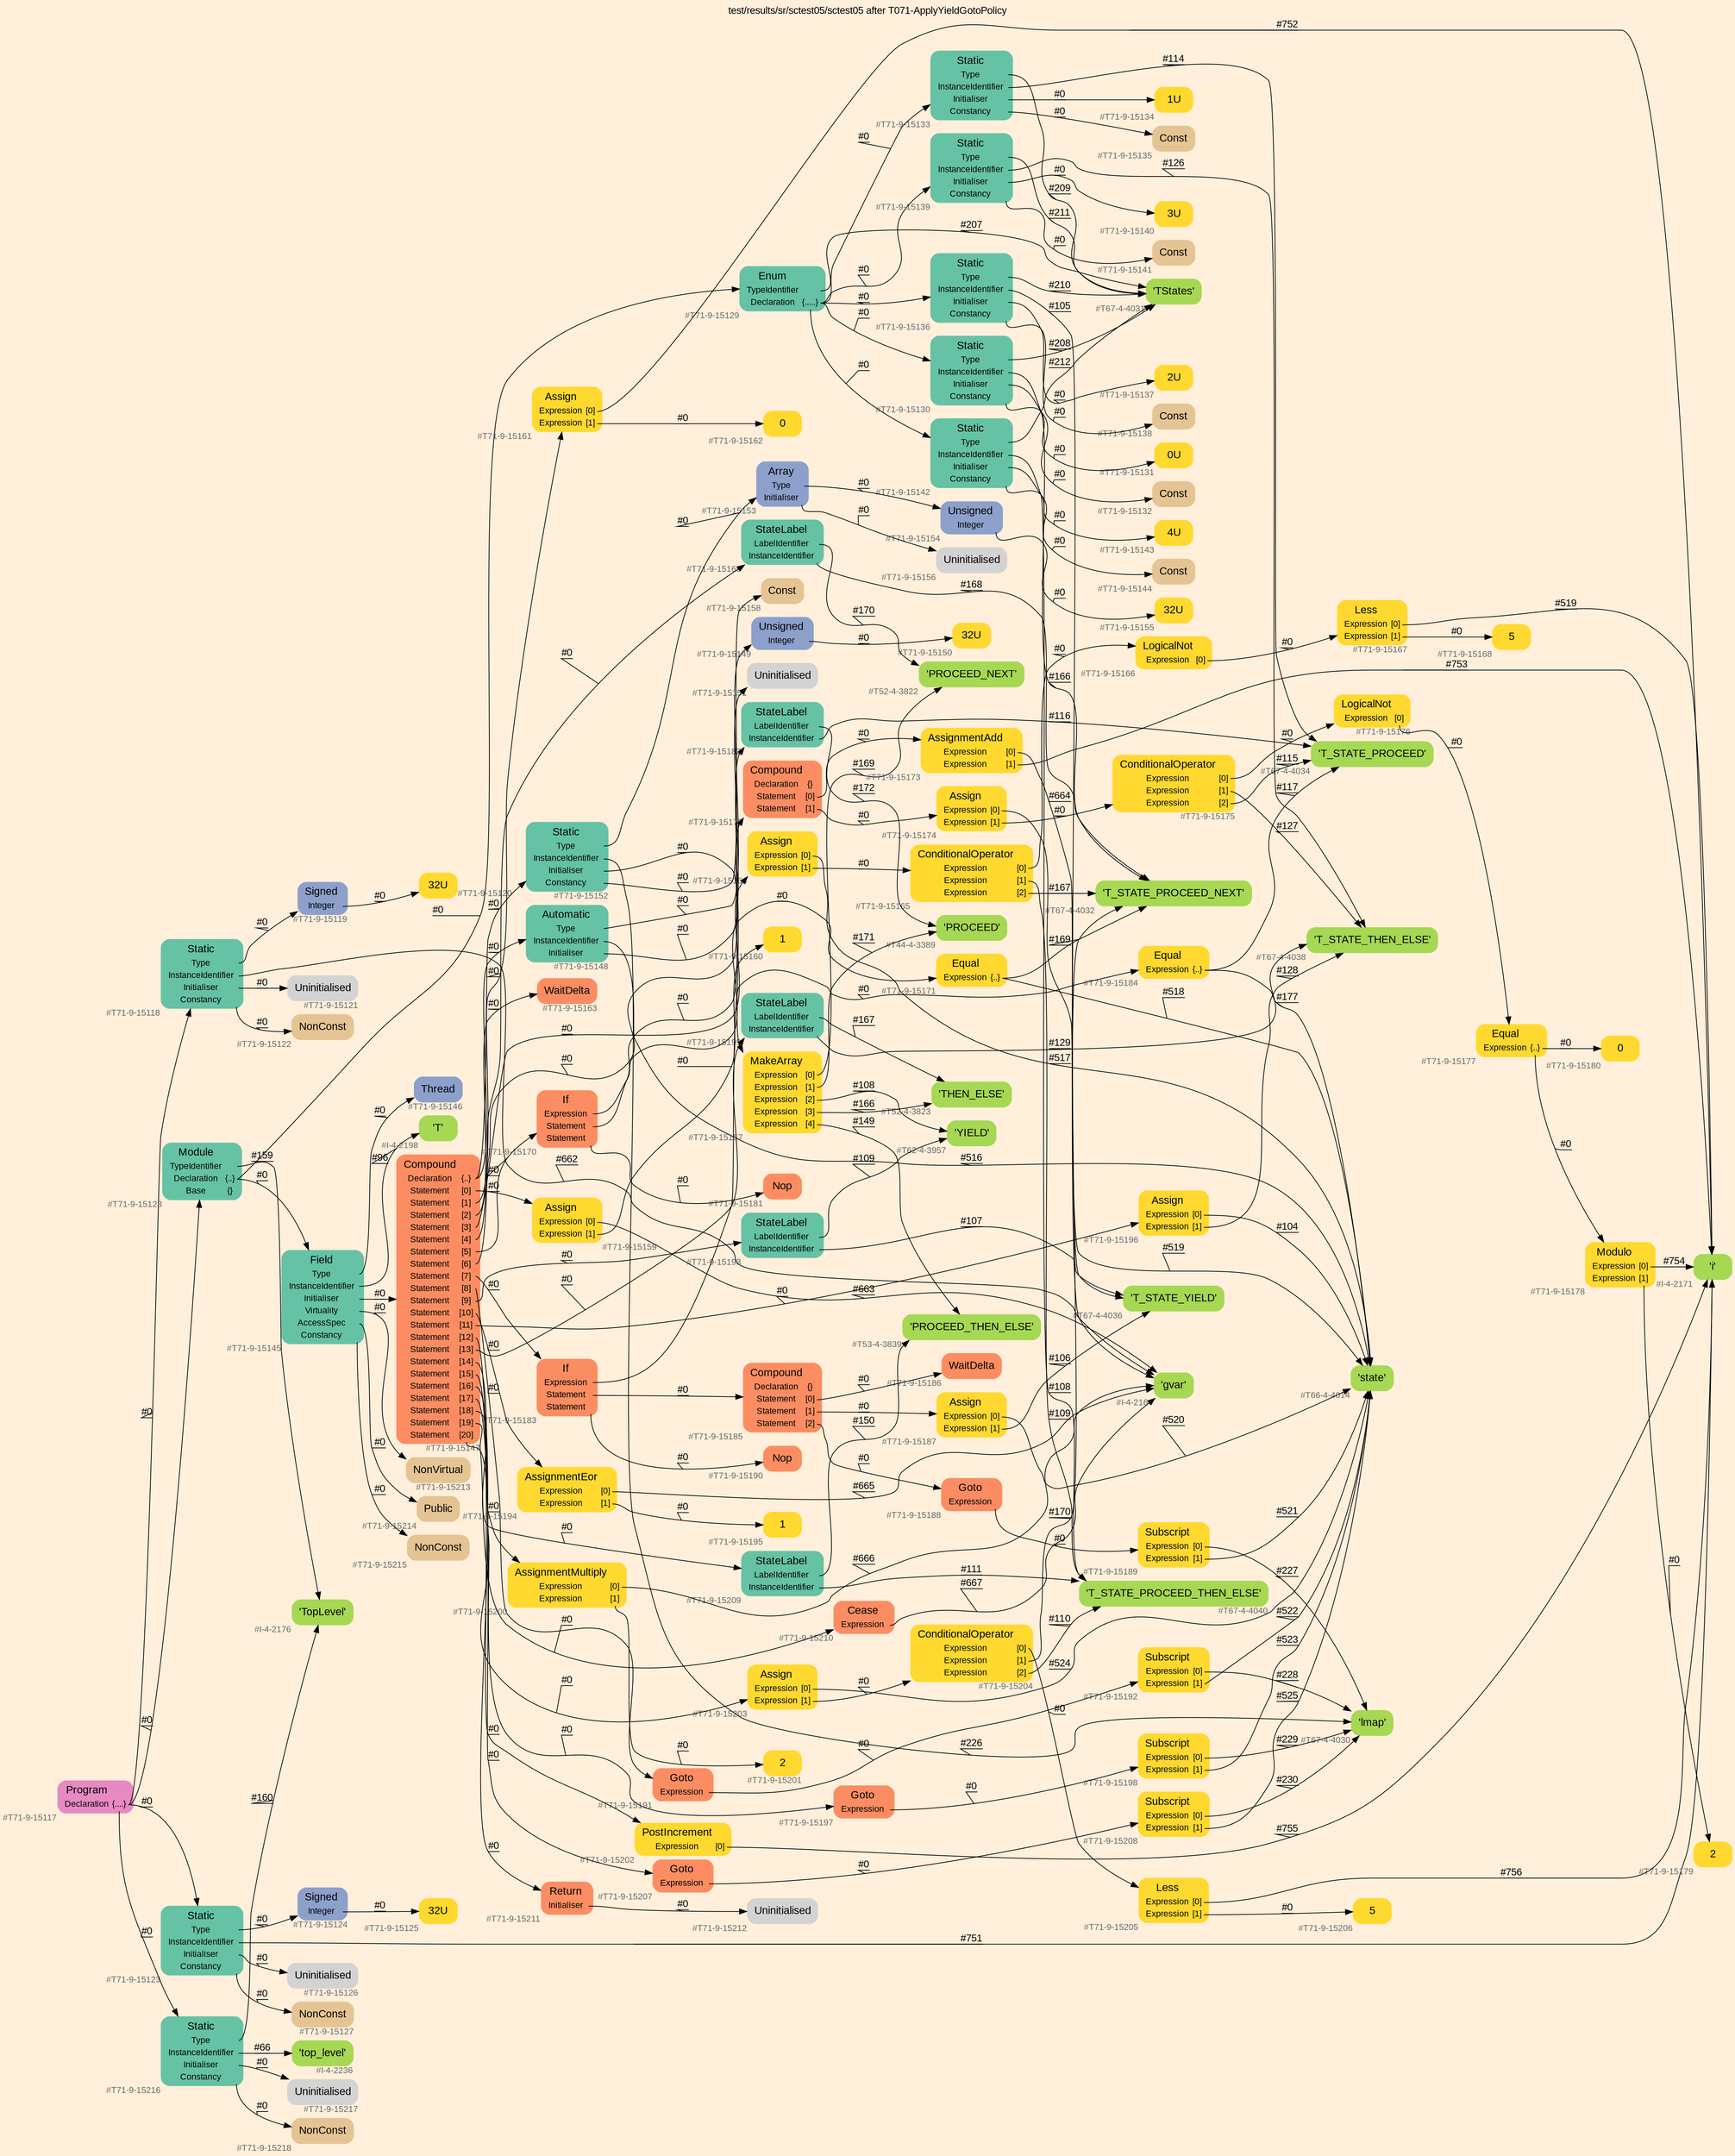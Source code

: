 digraph "test/results/sr/sctest05/sctest05 after T071-ApplyYieldGotoPolicy" {
label = "test/results/sr/sctest05/sctest05 after T071-ApplyYieldGotoPolicy"
labelloc = t
graph [
    rankdir = "LR"
    ranksep = 0.3
    bgcolor = antiquewhite1
    color = black
    fontcolor = black
    fontname = "Arial"
];
node [
    fontname = "Arial"
];
edge [
    fontname = "Arial"
];

// -------------------- node figure --------------------
// -------- block #T71-9-15117 ----------
"#T71-9-15117" [
    fillcolor = "/set28/4"
    xlabel = "#T71-9-15117"
    fontsize = "12"
    fontcolor = grey40
    shape = "plaintext"
    label = <<TABLE BORDER="0" CELLBORDER="0" CELLSPACING="0">
     <TR><TD><FONT COLOR="black" POINT-SIZE="15">Program</FONT></TD></TR>
     <TR><TD><FONT COLOR="black" POINT-SIZE="12">Declaration</FONT></TD><TD PORT="port0"><FONT COLOR="black" POINT-SIZE="12">{....}</FONT></TD></TR>
    </TABLE>>
    style = "rounded,filled"
];

// -------- block #T71-9-15118 ----------
"#T71-9-15118" [
    fillcolor = "/set28/1"
    xlabel = "#T71-9-15118"
    fontsize = "12"
    fontcolor = grey40
    shape = "plaintext"
    label = <<TABLE BORDER="0" CELLBORDER="0" CELLSPACING="0">
     <TR><TD><FONT COLOR="black" POINT-SIZE="15">Static</FONT></TD></TR>
     <TR><TD><FONT COLOR="black" POINT-SIZE="12">Type</FONT></TD><TD PORT="port0"></TD></TR>
     <TR><TD><FONT COLOR="black" POINT-SIZE="12">InstanceIdentifier</FONT></TD><TD PORT="port1"></TD></TR>
     <TR><TD><FONT COLOR="black" POINT-SIZE="12">Initialiser</FONT></TD><TD PORT="port2"></TD></TR>
     <TR><TD><FONT COLOR="black" POINT-SIZE="12">Constancy</FONT></TD><TD PORT="port3"></TD></TR>
    </TABLE>>
    style = "rounded,filled"
];

// -------- block #T71-9-15119 ----------
"#T71-9-15119" [
    fillcolor = "/set28/3"
    xlabel = "#T71-9-15119"
    fontsize = "12"
    fontcolor = grey40
    shape = "plaintext"
    label = <<TABLE BORDER="0" CELLBORDER="0" CELLSPACING="0">
     <TR><TD><FONT COLOR="black" POINT-SIZE="15">Signed</FONT></TD></TR>
     <TR><TD><FONT COLOR="black" POINT-SIZE="12">Integer</FONT></TD><TD PORT="port0"></TD></TR>
    </TABLE>>
    style = "rounded,filled"
];

// -------- block #T71-9-15120 ----------
"#T71-9-15120" [
    fillcolor = "/set28/6"
    xlabel = "#T71-9-15120"
    fontsize = "12"
    fontcolor = grey40
    shape = "plaintext"
    label = <<TABLE BORDER="0" CELLBORDER="0" CELLSPACING="0">
     <TR><TD><FONT COLOR="black" POINT-SIZE="15">32U</FONT></TD></TR>
    </TABLE>>
    style = "rounded,filled"
];

// -------- block #I-4-2164 ----------
"#I-4-2164" [
    fillcolor = "/set28/5"
    xlabel = "#I-4-2164"
    fontsize = "12"
    fontcolor = grey40
    shape = "plaintext"
    label = <<TABLE BORDER="0" CELLBORDER="0" CELLSPACING="0">
     <TR><TD><FONT COLOR="black" POINT-SIZE="15">'gvar'</FONT></TD></TR>
    </TABLE>>
    style = "rounded,filled"
];

// -------- block #T71-9-15121 ----------
"#T71-9-15121" [
    xlabel = "#T71-9-15121"
    fontsize = "12"
    fontcolor = grey40
    shape = "plaintext"
    label = <<TABLE BORDER="0" CELLBORDER="0" CELLSPACING="0">
     <TR><TD><FONT COLOR="black" POINT-SIZE="15">Uninitialised</FONT></TD></TR>
    </TABLE>>
    style = "rounded,filled"
];

// -------- block #T71-9-15122 ----------
"#T71-9-15122" [
    fillcolor = "/set28/7"
    xlabel = "#T71-9-15122"
    fontsize = "12"
    fontcolor = grey40
    shape = "plaintext"
    label = <<TABLE BORDER="0" CELLBORDER="0" CELLSPACING="0">
     <TR><TD><FONT COLOR="black" POINT-SIZE="15">NonConst</FONT></TD></TR>
    </TABLE>>
    style = "rounded,filled"
];

// -------- block #T71-9-15123 ----------
"#T71-9-15123" [
    fillcolor = "/set28/1"
    xlabel = "#T71-9-15123"
    fontsize = "12"
    fontcolor = grey40
    shape = "plaintext"
    label = <<TABLE BORDER="0" CELLBORDER="0" CELLSPACING="0">
     <TR><TD><FONT COLOR="black" POINT-SIZE="15">Static</FONT></TD></TR>
     <TR><TD><FONT COLOR="black" POINT-SIZE="12">Type</FONT></TD><TD PORT="port0"></TD></TR>
     <TR><TD><FONT COLOR="black" POINT-SIZE="12">InstanceIdentifier</FONT></TD><TD PORT="port1"></TD></TR>
     <TR><TD><FONT COLOR="black" POINT-SIZE="12">Initialiser</FONT></TD><TD PORT="port2"></TD></TR>
     <TR><TD><FONT COLOR="black" POINT-SIZE="12">Constancy</FONT></TD><TD PORT="port3"></TD></TR>
    </TABLE>>
    style = "rounded,filled"
];

// -------- block #T71-9-15124 ----------
"#T71-9-15124" [
    fillcolor = "/set28/3"
    xlabel = "#T71-9-15124"
    fontsize = "12"
    fontcolor = grey40
    shape = "plaintext"
    label = <<TABLE BORDER="0" CELLBORDER="0" CELLSPACING="0">
     <TR><TD><FONT COLOR="black" POINT-SIZE="15">Signed</FONT></TD></TR>
     <TR><TD><FONT COLOR="black" POINT-SIZE="12">Integer</FONT></TD><TD PORT="port0"></TD></TR>
    </TABLE>>
    style = "rounded,filled"
];

// -------- block #T71-9-15125 ----------
"#T71-9-15125" [
    fillcolor = "/set28/6"
    xlabel = "#T71-9-15125"
    fontsize = "12"
    fontcolor = grey40
    shape = "plaintext"
    label = <<TABLE BORDER="0" CELLBORDER="0" CELLSPACING="0">
     <TR><TD><FONT COLOR="black" POINT-SIZE="15">32U</FONT></TD></TR>
    </TABLE>>
    style = "rounded,filled"
];

// -------- block #I-4-2171 ----------
"#I-4-2171" [
    fillcolor = "/set28/5"
    xlabel = "#I-4-2171"
    fontsize = "12"
    fontcolor = grey40
    shape = "plaintext"
    label = <<TABLE BORDER="0" CELLBORDER="0" CELLSPACING="0">
     <TR><TD><FONT COLOR="black" POINT-SIZE="15">'i'</FONT></TD></TR>
    </TABLE>>
    style = "rounded,filled"
];

// -------- block #T71-9-15126 ----------
"#T71-9-15126" [
    xlabel = "#T71-9-15126"
    fontsize = "12"
    fontcolor = grey40
    shape = "plaintext"
    label = <<TABLE BORDER="0" CELLBORDER="0" CELLSPACING="0">
     <TR><TD><FONT COLOR="black" POINT-SIZE="15">Uninitialised</FONT></TD></TR>
    </TABLE>>
    style = "rounded,filled"
];

// -------- block #T71-9-15127 ----------
"#T71-9-15127" [
    fillcolor = "/set28/7"
    xlabel = "#T71-9-15127"
    fontsize = "12"
    fontcolor = grey40
    shape = "plaintext"
    label = <<TABLE BORDER="0" CELLBORDER="0" CELLSPACING="0">
     <TR><TD><FONT COLOR="black" POINT-SIZE="15">NonConst</FONT></TD></TR>
    </TABLE>>
    style = "rounded,filled"
];

// -------- block #T71-9-15128 ----------
"#T71-9-15128" [
    fillcolor = "/set28/1"
    xlabel = "#T71-9-15128"
    fontsize = "12"
    fontcolor = grey40
    shape = "plaintext"
    label = <<TABLE BORDER="0" CELLBORDER="0" CELLSPACING="0">
     <TR><TD><FONT COLOR="black" POINT-SIZE="15">Module</FONT></TD></TR>
     <TR><TD><FONT COLOR="black" POINT-SIZE="12">TypeIdentifier</FONT></TD><TD PORT="port0"></TD></TR>
     <TR><TD><FONT COLOR="black" POINT-SIZE="12">Declaration</FONT></TD><TD PORT="port1"><FONT COLOR="black" POINT-SIZE="12">{..}</FONT></TD></TR>
     <TR><TD><FONT COLOR="black" POINT-SIZE="12">Base</FONT></TD><TD PORT="port2"><FONT COLOR="black" POINT-SIZE="12">{}</FONT></TD></TR>
    </TABLE>>
    style = "rounded,filled"
];

// -------- block #I-4-2176 ----------
"#I-4-2176" [
    fillcolor = "/set28/5"
    xlabel = "#I-4-2176"
    fontsize = "12"
    fontcolor = grey40
    shape = "plaintext"
    label = <<TABLE BORDER="0" CELLBORDER="0" CELLSPACING="0">
     <TR><TD><FONT COLOR="black" POINT-SIZE="15">'TopLevel'</FONT></TD></TR>
    </TABLE>>
    style = "rounded,filled"
];

// -------- block #T71-9-15129 ----------
"#T71-9-15129" [
    fillcolor = "/set28/1"
    xlabel = "#T71-9-15129"
    fontsize = "12"
    fontcolor = grey40
    shape = "plaintext"
    label = <<TABLE BORDER="0" CELLBORDER="0" CELLSPACING="0">
     <TR><TD><FONT COLOR="black" POINT-SIZE="15">Enum</FONT></TD></TR>
     <TR><TD><FONT COLOR="black" POINT-SIZE="12">TypeIdentifier</FONT></TD><TD PORT="port0"></TD></TR>
     <TR><TD><FONT COLOR="black" POINT-SIZE="12">Declaration</FONT></TD><TD PORT="port1"><FONT COLOR="black" POINT-SIZE="12">{.....}</FONT></TD></TR>
    </TABLE>>
    style = "rounded,filled"
];

// -------- block #T67-4-4031 ----------
"#T67-4-4031" [
    fillcolor = "/set28/5"
    xlabel = "#T67-4-4031"
    fontsize = "12"
    fontcolor = grey40
    shape = "plaintext"
    label = <<TABLE BORDER="0" CELLBORDER="0" CELLSPACING="0">
     <TR><TD><FONT COLOR="black" POINT-SIZE="15">'TStates'</FONT></TD></TR>
    </TABLE>>
    style = "rounded,filled"
];

// -------- block #T71-9-15130 ----------
"#T71-9-15130" [
    fillcolor = "/set28/1"
    xlabel = "#T71-9-15130"
    fontsize = "12"
    fontcolor = grey40
    shape = "plaintext"
    label = <<TABLE BORDER="0" CELLBORDER="0" CELLSPACING="0">
     <TR><TD><FONT COLOR="black" POINT-SIZE="15">Static</FONT></TD></TR>
     <TR><TD><FONT COLOR="black" POINT-SIZE="12">Type</FONT></TD><TD PORT="port0"></TD></TR>
     <TR><TD><FONT COLOR="black" POINT-SIZE="12">InstanceIdentifier</FONT></TD><TD PORT="port1"></TD></TR>
     <TR><TD><FONT COLOR="black" POINT-SIZE="12">Initialiser</FONT></TD><TD PORT="port2"></TD></TR>
     <TR><TD><FONT COLOR="black" POINT-SIZE="12">Constancy</FONT></TD><TD PORT="port3"></TD></TR>
    </TABLE>>
    style = "rounded,filled"
];

// -------- block #T67-4-4032 ----------
"#T67-4-4032" [
    fillcolor = "/set28/5"
    xlabel = "#T67-4-4032"
    fontsize = "12"
    fontcolor = grey40
    shape = "plaintext"
    label = <<TABLE BORDER="0" CELLBORDER="0" CELLSPACING="0">
     <TR><TD><FONT COLOR="black" POINT-SIZE="15">'T_STATE_PROCEED_NEXT'</FONT></TD></TR>
    </TABLE>>
    style = "rounded,filled"
];

// -------- block #T71-9-15131 ----------
"#T71-9-15131" [
    fillcolor = "/set28/6"
    xlabel = "#T71-9-15131"
    fontsize = "12"
    fontcolor = grey40
    shape = "plaintext"
    label = <<TABLE BORDER="0" CELLBORDER="0" CELLSPACING="0">
     <TR><TD><FONT COLOR="black" POINT-SIZE="15">0U</FONT></TD></TR>
    </TABLE>>
    style = "rounded,filled"
];

// -------- block #T71-9-15132 ----------
"#T71-9-15132" [
    fillcolor = "/set28/7"
    xlabel = "#T71-9-15132"
    fontsize = "12"
    fontcolor = grey40
    shape = "plaintext"
    label = <<TABLE BORDER="0" CELLBORDER="0" CELLSPACING="0">
     <TR><TD><FONT COLOR="black" POINT-SIZE="15">Const</FONT></TD></TR>
    </TABLE>>
    style = "rounded,filled"
];

// -------- block #T71-9-15133 ----------
"#T71-9-15133" [
    fillcolor = "/set28/1"
    xlabel = "#T71-9-15133"
    fontsize = "12"
    fontcolor = grey40
    shape = "plaintext"
    label = <<TABLE BORDER="0" CELLBORDER="0" CELLSPACING="0">
     <TR><TD><FONT COLOR="black" POINT-SIZE="15">Static</FONT></TD></TR>
     <TR><TD><FONT COLOR="black" POINT-SIZE="12">Type</FONT></TD><TD PORT="port0"></TD></TR>
     <TR><TD><FONT COLOR="black" POINT-SIZE="12">InstanceIdentifier</FONT></TD><TD PORT="port1"></TD></TR>
     <TR><TD><FONT COLOR="black" POINT-SIZE="12">Initialiser</FONT></TD><TD PORT="port2"></TD></TR>
     <TR><TD><FONT COLOR="black" POINT-SIZE="12">Constancy</FONT></TD><TD PORT="port3"></TD></TR>
    </TABLE>>
    style = "rounded,filled"
];

// -------- block #T67-4-4034 ----------
"#T67-4-4034" [
    fillcolor = "/set28/5"
    xlabel = "#T67-4-4034"
    fontsize = "12"
    fontcolor = grey40
    shape = "plaintext"
    label = <<TABLE BORDER="0" CELLBORDER="0" CELLSPACING="0">
     <TR><TD><FONT COLOR="black" POINT-SIZE="15">'T_STATE_PROCEED'</FONT></TD></TR>
    </TABLE>>
    style = "rounded,filled"
];

// -------- block #T71-9-15134 ----------
"#T71-9-15134" [
    fillcolor = "/set28/6"
    xlabel = "#T71-9-15134"
    fontsize = "12"
    fontcolor = grey40
    shape = "plaintext"
    label = <<TABLE BORDER="0" CELLBORDER="0" CELLSPACING="0">
     <TR><TD><FONT COLOR="black" POINT-SIZE="15">1U</FONT></TD></TR>
    </TABLE>>
    style = "rounded,filled"
];

// -------- block #T71-9-15135 ----------
"#T71-9-15135" [
    fillcolor = "/set28/7"
    xlabel = "#T71-9-15135"
    fontsize = "12"
    fontcolor = grey40
    shape = "plaintext"
    label = <<TABLE BORDER="0" CELLBORDER="0" CELLSPACING="0">
     <TR><TD><FONT COLOR="black" POINT-SIZE="15">Const</FONT></TD></TR>
    </TABLE>>
    style = "rounded,filled"
];

// -------- block #T71-9-15136 ----------
"#T71-9-15136" [
    fillcolor = "/set28/1"
    xlabel = "#T71-9-15136"
    fontsize = "12"
    fontcolor = grey40
    shape = "plaintext"
    label = <<TABLE BORDER="0" CELLBORDER="0" CELLSPACING="0">
     <TR><TD><FONT COLOR="black" POINT-SIZE="15">Static</FONT></TD></TR>
     <TR><TD><FONT COLOR="black" POINT-SIZE="12">Type</FONT></TD><TD PORT="port0"></TD></TR>
     <TR><TD><FONT COLOR="black" POINT-SIZE="12">InstanceIdentifier</FONT></TD><TD PORT="port1"></TD></TR>
     <TR><TD><FONT COLOR="black" POINT-SIZE="12">Initialiser</FONT></TD><TD PORT="port2"></TD></TR>
     <TR><TD><FONT COLOR="black" POINT-SIZE="12">Constancy</FONT></TD><TD PORT="port3"></TD></TR>
    </TABLE>>
    style = "rounded,filled"
];

// -------- block #T67-4-4036 ----------
"#T67-4-4036" [
    fillcolor = "/set28/5"
    xlabel = "#T67-4-4036"
    fontsize = "12"
    fontcolor = grey40
    shape = "plaintext"
    label = <<TABLE BORDER="0" CELLBORDER="0" CELLSPACING="0">
     <TR><TD><FONT COLOR="black" POINT-SIZE="15">'T_STATE_YIELD'</FONT></TD></TR>
    </TABLE>>
    style = "rounded,filled"
];

// -------- block #T71-9-15137 ----------
"#T71-9-15137" [
    fillcolor = "/set28/6"
    xlabel = "#T71-9-15137"
    fontsize = "12"
    fontcolor = grey40
    shape = "plaintext"
    label = <<TABLE BORDER="0" CELLBORDER="0" CELLSPACING="0">
     <TR><TD><FONT COLOR="black" POINT-SIZE="15">2U</FONT></TD></TR>
    </TABLE>>
    style = "rounded,filled"
];

// -------- block #T71-9-15138 ----------
"#T71-9-15138" [
    fillcolor = "/set28/7"
    xlabel = "#T71-9-15138"
    fontsize = "12"
    fontcolor = grey40
    shape = "plaintext"
    label = <<TABLE BORDER="0" CELLBORDER="0" CELLSPACING="0">
     <TR><TD><FONT COLOR="black" POINT-SIZE="15">Const</FONT></TD></TR>
    </TABLE>>
    style = "rounded,filled"
];

// -------- block #T71-9-15139 ----------
"#T71-9-15139" [
    fillcolor = "/set28/1"
    xlabel = "#T71-9-15139"
    fontsize = "12"
    fontcolor = grey40
    shape = "plaintext"
    label = <<TABLE BORDER="0" CELLBORDER="0" CELLSPACING="0">
     <TR><TD><FONT COLOR="black" POINT-SIZE="15">Static</FONT></TD></TR>
     <TR><TD><FONT COLOR="black" POINT-SIZE="12">Type</FONT></TD><TD PORT="port0"></TD></TR>
     <TR><TD><FONT COLOR="black" POINT-SIZE="12">InstanceIdentifier</FONT></TD><TD PORT="port1"></TD></TR>
     <TR><TD><FONT COLOR="black" POINT-SIZE="12">Initialiser</FONT></TD><TD PORT="port2"></TD></TR>
     <TR><TD><FONT COLOR="black" POINT-SIZE="12">Constancy</FONT></TD><TD PORT="port3"></TD></TR>
    </TABLE>>
    style = "rounded,filled"
];

// -------- block #T67-4-4038 ----------
"#T67-4-4038" [
    fillcolor = "/set28/5"
    xlabel = "#T67-4-4038"
    fontsize = "12"
    fontcolor = grey40
    shape = "plaintext"
    label = <<TABLE BORDER="0" CELLBORDER="0" CELLSPACING="0">
     <TR><TD><FONT COLOR="black" POINT-SIZE="15">'T_STATE_THEN_ELSE'</FONT></TD></TR>
    </TABLE>>
    style = "rounded,filled"
];

// -------- block #T71-9-15140 ----------
"#T71-9-15140" [
    fillcolor = "/set28/6"
    xlabel = "#T71-9-15140"
    fontsize = "12"
    fontcolor = grey40
    shape = "plaintext"
    label = <<TABLE BORDER="0" CELLBORDER="0" CELLSPACING="0">
     <TR><TD><FONT COLOR="black" POINT-SIZE="15">3U</FONT></TD></TR>
    </TABLE>>
    style = "rounded,filled"
];

// -------- block #T71-9-15141 ----------
"#T71-9-15141" [
    fillcolor = "/set28/7"
    xlabel = "#T71-9-15141"
    fontsize = "12"
    fontcolor = grey40
    shape = "plaintext"
    label = <<TABLE BORDER="0" CELLBORDER="0" CELLSPACING="0">
     <TR><TD><FONT COLOR="black" POINT-SIZE="15">Const</FONT></TD></TR>
    </TABLE>>
    style = "rounded,filled"
];

// -------- block #T71-9-15142 ----------
"#T71-9-15142" [
    fillcolor = "/set28/1"
    xlabel = "#T71-9-15142"
    fontsize = "12"
    fontcolor = grey40
    shape = "plaintext"
    label = <<TABLE BORDER="0" CELLBORDER="0" CELLSPACING="0">
     <TR><TD><FONT COLOR="black" POINT-SIZE="15">Static</FONT></TD></TR>
     <TR><TD><FONT COLOR="black" POINT-SIZE="12">Type</FONT></TD><TD PORT="port0"></TD></TR>
     <TR><TD><FONT COLOR="black" POINT-SIZE="12">InstanceIdentifier</FONT></TD><TD PORT="port1"></TD></TR>
     <TR><TD><FONT COLOR="black" POINT-SIZE="12">Initialiser</FONT></TD><TD PORT="port2"></TD></TR>
     <TR><TD><FONT COLOR="black" POINT-SIZE="12">Constancy</FONT></TD><TD PORT="port3"></TD></TR>
    </TABLE>>
    style = "rounded,filled"
];

// -------- block #T67-4-4040 ----------
"#T67-4-4040" [
    fillcolor = "/set28/5"
    xlabel = "#T67-4-4040"
    fontsize = "12"
    fontcolor = grey40
    shape = "plaintext"
    label = <<TABLE BORDER="0" CELLBORDER="0" CELLSPACING="0">
     <TR><TD><FONT COLOR="black" POINT-SIZE="15">'T_STATE_PROCEED_THEN_ELSE'</FONT></TD></TR>
    </TABLE>>
    style = "rounded,filled"
];

// -------- block #T71-9-15143 ----------
"#T71-9-15143" [
    fillcolor = "/set28/6"
    xlabel = "#T71-9-15143"
    fontsize = "12"
    fontcolor = grey40
    shape = "plaintext"
    label = <<TABLE BORDER="0" CELLBORDER="0" CELLSPACING="0">
     <TR><TD><FONT COLOR="black" POINT-SIZE="15">4U</FONT></TD></TR>
    </TABLE>>
    style = "rounded,filled"
];

// -------- block #T71-9-15144 ----------
"#T71-9-15144" [
    fillcolor = "/set28/7"
    xlabel = "#T71-9-15144"
    fontsize = "12"
    fontcolor = grey40
    shape = "plaintext"
    label = <<TABLE BORDER="0" CELLBORDER="0" CELLSPACING="0">
     <TR><TD><FONT COLOR="black" POINT-SIZE="15">Const</FONT></TD></TR>
    </TABLE>>
    style = "rounded,filled"
];

// -------- block #T71-9-15145 ----------
"#T71-9-15145" [
    fillcolor = "/set28/1"
    xlabel = "#T71-9-15145"
    fontsize = "12"
    fontcolor = grey40
    shape = "plaintext"
    label = <<TABLE BORDER="0" CELLBORDER="0" CELLSPACING="0">
     <TR><TD><FONT COLOR="black" POINT-SIZE="15">Field</FONT></TD></TR>
     <TR><TD><FONT COLOR="black" POINT-SIZE="12">Type</FONT></TD><TD PORT="port0"></TD></TR>
     <TR><TD><FONT COLOR="black" POINT-SIZE="12">InstanceIdentifier</FONT></TD><TD PORT="port1"></TD></TR>
     <TR><TD><FONT COLOR="black" POINT-SIZE="12">Initialiser</FONT></TD><TD PORT="port2"></TD></TR>
     <TR><TD><FONT COLOR="black" POINT-SIZE="12">Virtuality</FONT></TD><TD PORT="port3"></TD></TR>
     <TR><TD><FONT COLOR="black" POINT-SIZE="12">AccessSpec</FONT></TD><TD PORT="port4"></TD></TR>
     <TR><TD><FONT COLOR="black" POINT-SIZE="12">Constancy</FONT></TD><TD PORT="port5"></TD></TR>
    </TABLE>>
    style = "rounded,filled"
];

// -------- block #T71-9-15146 ----------
"#T71-9-15146" [
    fillcolor = "/set28/3"
    xlabel = "#T71-9-15146"
    fontsize = "12"
    fontcolor = grey40
    shape = "plaintext"
    label = <<TABLE BORDER="0" CELLBORDER="0" CELLSPACING="0">
     <TR><TD><FONT COLOR="black" POINT-SIZE="15">Thread</FONT></TD></TR>
    </TABLE>>
    style = "rounded,filled"
];

// -------- block #I-4-2198 ----------
"#I-4-2198" [
    fillcolor = "/set28/5"
    xlabel = "#I-4-2198"
    fontsize = "12"
    fontcolor = grey40
    shape = "plaintext"
    label = <<TABLE BORDER="0" CELLBORDER="0" CELLSPACING="0">
     <TR><TD><FONT COLOR="black" POINT-SIZE="15">'T'</FONT></TD></TR>
    </TABLE>>
    style = "rounded,filled"
];

// -------- block #T71-9-15147 ----------
"#T71-9-15147" [
    fillcolor = "/set28/2"
    xlabel = "#T71-9-15147"
    fontsize = "12"
    fontcolor = grey40
    shape = "plaintext"
    label = <<TABLE BORDER="0" CELLBORDER="0" CELLSPACING="0">
     <TR><TD><FONT COLOR="black" POINT-SIZE="15">Compound</FONT></TD></TR>
     <TR><TD><FONT COLOR="black" POINT-SIZE="12">Declaration</FONT></TD><TD PORT="port0"><FONT COLOR="black" POINT-SIZE="12">{..}</FONT></TD></TR>
     <TR><TD><FONT COLOR="black" POINT-SIZE="12">Statement</FONT></TD><TD PORT="port1"><FONT COLOR="black" POINT-SIZE="12">[0]</FONT></TD></TR>
     <TR><TD><FONT COLOR="black" POINT-SIZE="12">Statement</FONT></TD><TD PORT="port2"><FONT COLOR="black" POINT-SIZE="12">[1]</FONT></TD></TR>
     <TR><TD><FONT COLOR="black" POINT-SIZE="12">Statement</FONT></TD><TD PORT="port3"><FONT COLOR="black" POINT-SIZE="12">[2]</FONT></TD></TR>
     <TR><TD><FONT COLOR="black" POINT-SIZE="12">Statement</FONT></TD><TD PORT="port4"><FONT COLOR="black" POINT-SIZE="12">[3]</FONT></TD></TR>
     <TR><TD><FONT COLOR="black" POINT-SIZE="12">Statement</FONT></TD><TD PORT="port5"><FONT COLOR="black" POINT-SIZE="12">[4]</FONT></TD></TR>
     <TR><TD><FONT COLOR="black" POINT-SIZE="12">Statement</FONT></TD><TD PORT="port6"><FONT COLOR="black" POINT-SIZE="12">[5]</FONT></TD></TR>
     <TR><TD><FONT COLOR="black" POINT-SIZE="12">Statement</FONT></TD><TD PORT="port7"><FONT COLOR="black" POINT-SIZE="12">[6]</FONT></TD></TR>
     <TR><TD><FONT COLOR="black" POINT-SIZE="12">Statement</FONT></TD><TD PORT="port8"><FONT COLOR="black" POINT-SIZE="12">[7]</FONT></TD></TR>
     <TR><TD><FONT COLOR="black" POINT-SIZE="12">Statement</FONT></TD><TD PORT="port9"><FONT COLOR="black" POINT-SIZE="12">[8]</FONT></TD></TR>
     <TR><TD><FONT COLOR="black" POINT-SIZE="12">Statement</FONT></TD><TD PORT="port10"><FONT COLOR="black" POINT-SIZE="12">[9]</FONT></TD></TR>
     <TR><TD><FONT COLOR="black" POINT-SIZE="12">Statement</FONT></TD><TD PORT="port11"><FONT COLOR="black" POINT-SIZE="12">[10]</FONT></TD></TR>
     <TR><TD><FONT COLOR="black" POINT-SIZE="12">Statement</FONT></TD><TD PORT="port12"><FONT COLOR="black" POINT-SIZE="12">[11]</FONT></TD></TR>
     <TR><TD><FONT COLOR="black" POINT-SIZE="12">Statement</FONT></TD><TD PORT="port13"><FONT COLOR="black" POINT-SIZE="12">[12]</FONT></TD></TR>
     <TR><TD><FONT COLOR="black" POINT-SIZE="12">Statement</FONT></TD><TD PORT="port14"><FONT COLOR="black" POINT-SIZE="12">[13]</FONT></TD></TR>
     <TR><TD><FONT COLOR="black" POINT-SIZE="12">Statement</FONT></TD><TD PORT="port15"><FONT COLOR="black" POINT-SIZE="12">[14]</FONT></TD></TR>
     <TR><TD><FONT COLOR="black" POINT-SIZE="12">Statement</FONT></TD><TD PORT="port16"><FONT COLOR="black" POINT-SIZE="12">[15]</FONT></TD></TR>
     <TR><TD><FONT COLOR="black" POINT-SIZE="12">Statement</FONT></TD><TD PORT="port17"><FONT COLOR="black" POINT-SIZE="12">[16]</FONT></TD></TR>
     <TR><TD><FONT COLOR="black" POINT-SIZE="12">Statement</FONT></TD><TD PORT="port18"><FONT COLOR="black" POINT-SIZE="12">[17]</FONT></TD></TR>
     <TR><TD><FONT COLOR="black" POINT-SIZE="12">Statement</FONT></TD><TD PORT="port19"><FONT COLOR="black" POINT-SIZE="12">[18]</FONT></TD></TR>
     <TR><TD><FONT COLOR="black" POINT-SIZE="12">Statement</FONT></TD><TD PORT="port20"><FONT COLOR="black" POINT-SIZE="12">[19]</FONT></TD></TR>
     <TR><TD><FONT COLOR="black" POINT-SIZE="12">Statement</FONT></TD><TD PORT="port21"><FONT COLOR="black" POINT-SIZE="12">[20]</FONT></TD></TR>
    </TABLE>>
    style = "rounded,filled"
];

// -------- block #T71-9-15148 ----------
"#T71-9-15148" [
    fillcolor = "/set28/1"
    xlabel = "#T71-9-15148"
    fontsize = "12"
    fontcolor = grey40
    shape = "plaintext"
    label = <<TABLE BORDER="0" CELLBORDER="0" CELLSPACING="0">
     <TR><TD><FONT COLOR="black" POINT-SIZE="15">Automatic</FONT></TD></TR>
     <TR><TD><FONT COLOR="black" POINT-SIZE="12">Type</FONT></TD><TD PORT="port0"></TD></TR>
     <TR><TD><FONT COLOR="black" POINT-SIZE="12">InstanceIdentifier</FONT></TD><TD PORT="port1"></TD></TR>
     <TR><TD><FONT COLOR="black" POINT-SIZE="12">Initialiser</FONT></TD><TD PORT="port2"></TD></TR>
    </TABLE>>
    style = "rounded,filled"
];

// -------- block #T71-9-15149 ----------
"#T71-9-15149" [
    fillcolor = "/set28/3"
    xlabel = "#T71-9-15149"
    fontsize = "12"
    fontcolor = grey40
    shape = "plaintext"
    label = <<TABLE BORDER="0" CELLBORDER="0" CELLSPACING="0">
     <TR><TD><FONT COLOR="black" POINT-SIZE="15">Unsigned</FONT></TD></TR>
     <TR><TD><FONT COLOR="black" POINT-SIZE="12">Integer</FONT></TD><TD PORT="port0"></TD></TR>
    </TABLE>>
    style = "rounded,filled"
];

// -------- block #T71-9-15150 ----------
"#T71-9-15150" [
    fillcolor = "/set28/6"
    xlabel = "#T71-9-15150"
    fontsize = "12"
    fontcolor = grey40
    shape = "plaintext"
    label = <<TABLE BORDER="0" CELLBORDER="0" CELLSPACING="0">
     <TR><TD><FONT COLOR="black" POINT-SIZE="15">32U</FONT></TD></TR>
    </TABLE>>
    style = "rounded,filled"
];

// -------- block #T66-4-4014 ----------
"#T66-4-4014" [
    fillcolor = "/set28/5"
    xlabel = "#T66-4-4014"
    fontsize = "12"
    fontcolor = grey40
    shape = "plaintext"
    label = <<TABLE BORDER="0" CELLBORDER="0" CELLSPACING="0">
     <TR><TD><FONT COLOR="black" POINT-SIZE="15">'state'</FONT></TD></TR>
    </TABLE>>
    style = "rounded,filled"
];

// -------- block #T71-9-15151 ----------
"#T71-9-15151" [
    xlabel = "#T71-9-15151"
    fontsize = "12"
    fontcolor = grey40
    shape = "plaintext"
    label = <<TABLE BORDER="0" CELLBORDER="0" CELLSPACING="0">
     <TR><TD><FONT COLOR="black" POINT-SIZE="15">Uninitialised</FONT></TD></TR>
    </TABLE>>
    style = "rounded,filled"
];

// -------- block #T71-9-15152 ----------
"#T71-9-15152" [
    fillcolor = "/set28/1"
    xlabel = "#T71-9-15152"
    fontsize = "12"
    fontcolor = grey40
    shape = "plaintext"
    label = <<TABLE BORDER="0" CELLBORDER="0" CELLSPACING="0">
     <TR><TD><FONT COLOR="black" POINT-SIZE="15">Static</FONT></TD></TR>
     <TR><TD><FONT COLOR="black" POINT-SIZE="12">Type</FONT></TD><TD PORT="port0"></TD></TR>
     <TR><TD><FONT COLOR="black" POINT-SIZE="12">InstanceIdentifier</FONT></TD><TD PORT="port1"></TD></TR>
     <TR><TD><FONT COLOR="black" POINT-SIZE="12">Initialiser</FONT></TD><TD PORT="port2"></TD></TR>
     <TR><TD><FONT COLOR="black" POINT-SIZE="12">Constancy</FONT></TD><TD PORT="port3"></TD></TR>
    </TABLE>>
    style = "rounded,filled"
];

// -------- block #T71-9-15153 ----------
"#T71-9-15153" [
    fillcolor = "/set28/3"
    xlabel = "#T71-9-15153"
    fontsize = "12"
    fontcolor = grey40
    shape = "plaintext"
    label = <<TABLE BORDER="0" CELLBORDER="0" CELLSPACING="0">
     <TR><TD><FONT COLOR="black" POINT-SIZE="15">Array</FONT></TD></TR>
     <TR><TD><FONT COLOR="black" POINT-SIZE="12">Type</FONT></TD><TD PORT="port0"></TD></TR>
     <TR><TD><FONT COLOR="black" POINT-SIZE="12">Initialiser</FONT></TD><TD PORT="port1"></TD></TR>
    </TABLE>>
    style = "rounded,filled"
];

// -------- block #T71-9-15154 ----------
"#T71-9-15154" [
    fillcolor = "/set28/3"
    xlabel = "#T71-9-15154"
    fontsize = "12"
    fontcolor = grey40
    shape = "plaintext"
    label = <<TABLE BORDER="0" CELLBORDER="0" CELLSPACING="0">
     <TR><TD><FONT COLOR="black" POINT-SIZE="15">Unsigned</FONT></TD></TR>
     <TR><TD><FONT COLOR="black" POINT-SIZE="12">Integer</FONT></TD><TD PORT="port0"></TD></TR>
    </TABLE>>
    style = "rounded,filled"
];

// -------- block #T71-9-15155 ----------
"#T71-9-15155" [
    fillcolor = "/set28/6"
    xlabel = "#T71-9-15155"
    fontsize = "12"
    fontcolor = grey40
    shape = "plaintext"
    label = <<TABLE BORDER="0" CELLBORDER="0" CELLSPACING="0">
     <TR><TD><FONT COLOR="black" POINT-SIZE="15">32U</FONT></TD></TR>
    </TABLE>>
    style = "rounded,filled"
];

// -------- block #T71-9-15156 ----------
"#T71-9-15156" [
    xlabel = "#T71-9-15156"
    fontsize = "12"
    fontcolor = grey40
    shape = "plaintext"
    label = <<TABLE BORDER="0" CELLBORDER="0" CELLSPACING="0">
     <TR><TD><FONT COLOR="black" POINT-SIZE="15">Uninitialised</FONT></TD></TR>
    </TABLE>>
    style = "rounded,filled"
];

// -------- block #T67-4-4030 ----------
"#T67-4-4030" [
    fillcolor = "/set28/5"
    xlabel = "#T67-4-4030"
    fontsize = "12"
    fontcolor = grey40
    shape = "plaintext"
    label = <<TABLE BORDER="0" CELLBORDER="0" CELLSPACING="0">
     <TR><TD><FONT COLOR="black" POINT-SIZE="15">'lmap'</FONT></TD></TR>
    </TABLE>>
    style = "rounded,filled"
];

// -------- block #T71-9-15157 ----------
"#T71-9-15157" [
    fillcolor = "/set28/6"
    xlabel = "#T71-9-15157"
    fontsize = "12"
    fontcolor = grey40
    shape = "plaintext"
    label = <<TABLE BORDER="0" CELLBORDER="0" CELLSPACING="0">
     <TR><TD><FONT COLOR="black" POINT-SIZE="15">MakeArray</FONT></TD></TR>
     <TR><TD><FONT COLOR="black" POINT-SIZE="12">Expression</FONT></TD><TD PORT="port0"><FONT COLOR="black" POINT-SIZE="12">[0]</FONT></TD></TR>
     <TR><TD><FONT COLOR="black" POINT-SIZE="12">Expression</FONT></TD><TD PORT="port1"><FONT COLOR="black" POINT-SIZE="12">[1]</FONT></TD></TR>
     <TR><TD><FONT COLOR="black" POINT-SIZE="12">Expression</FONT></TD><TD PORT="port2"><FONT COLOR="black" POINT-SIZE="12">[2]</FONT></TD></TR>
     <TR><TD><FONT COLOR="black" POINT-SIZE="12">Expression</FONT></TD><TD PORT="port3"><FONT COLOR="black" POINT-SIZE="12">[3]</FONT></TD></TR>
     <TR><TD><FONT COLOR="black" POINT-SIZE="12">Expression</FONT></TD><TD PORT="port4"><FONT COLOR="black" POINT-SIZE="12">[4]</FONT></TD></TR>
    </TABLE>>
    style = "rounded,filled"
];

// -------- block #T52-4-3822 ----------
"#T52-4-3822" [
    fillcolor = "/set28/5"
    xlabel = "#T52-4-3822"
    fontsize = "12"
    fontcolor = grey40
    shape = "plaintext"
    label = <<TABLE BORDER="0" CELLBORDER="0" CELLSPACING="0">
     <TR><TD><FONT COLOR="black" POINT-SIZE="15">'PROCEED_NEXT'</FONT></TD></TR>
    </TABLE>>
    style = "rounded,filled"
];

// -------- block #T44-4-3389 ----------
"#T44-4-3389" [
    fillcolor = "/set28/5"
    xlabel = "#T44-4-3389"
    fontsize = "12"
    fontcolor = grey40
    shape = "plaintext"
    label = <<TABLE BORDER="0" CELLBORDER="0" CELLSPACING="0">
     <TR><TD><FONT COLOR="black" POINT-SIZE="15">'PROCEED'</FONT></TD></TR>
    </TABLE>>
    style = "rounded,filled"
];

// -------- block #T62-4-3957 ----------
"#T62-4-3957" [
    fillcolor = "/set28/5"
    xlabel = "#T62-4-3957"
    fontsize = "12"
    fontcolor = grey40
    shape = "plaintext"
    label = <<TABLE BORDER="0" CELLBORDER="0" CELLSPACING="0">
     <TR><TD><FONT COLOR="black" POINT-SIZE="15">'YIELD'</FONT></TD></TR>
    </TABLE>>
    style = "rounded,filled"
];

// -------- block #T52-4-3823 ----------
"#T52-4-3823" [
    fillcolor = "/set28/5"
    xlabel = "#T52-4-3823"
    fontsize = "12"
    fontcolor = grey40
    shape = "plaintext"
    label = <<TABLE BORDER="0" CELLBORDER="0" CELLSPACING="0">
     <TR><TD><FONT COLOR="black" POINT-SIZE="15">'THEN_ELSE'</FONT></TD></TR>
    </TABLE>>
    style = "rounded,filled"
];

// -------- block #T53-4-3839 ----------
"#T53-4-3839" [
    fillcolor = "/set28/5"
    xlabel = "#T53-4-3839"
    fontsize = "12"
    fontcolor = grey40
    shape = "plaintext"
    label = <<TABLE BORDER="0" CELLBORDER="0" CELLSPACING="0">
     <TR><TD><FONT COLOR="black" POINT-SIZE="15">'PROCEED_THEN_ELSE'</FONT></TD></TR>
    </TABLE>>
    style = "rounded,filled"
];

// -------- block #T71-9-15158 ----------
"#T71-9-15158" [
    fillcolor = "/set28/7"
    xlabel = "#T71-9-15158"
    fontsize = "12"
    fontcolor = grey40
    shape = "plaintext"
    label = <<TABLE BORDER="0" CELLBORDER="0" CELLSPACING="0">
     <TR><TD><FONT COLOR="black" POINT-SIZE="15">Const</FONT></TD></TR>
    </TABLE>>
    style = "rounded,filled"
];

// -------- block #T71-9-15159 ----------
"#T71-9-15159" [
    fillcolor = "/set28/6"
    xlabel = "#T71-9-15159"
    fontsize = "12"
    fontcolor = grey40
    shape = "plaintext"
    label = <<TABLE BORDER="0" CELLBORDER="0" CELLSPACING="0">
     <TR><TD><FONT COLOR="black" POINT-SIZE="15">Assign</FONT></TD></TR>
     <TR><TD><FONT COLOR="black" POINT-SIZE="12">Expression</FONT></TD><TD PORT="port0"><FONT COLOR="black" POINT-SIZE="12">[0]</FONT></TD></TR>
     <TR><TD><FONT COLOR="black" POINT-SIZE="12">Expression</FONT></TD><TD PORT="port1"><FONT COLOR="black" POINT-SIZE="12">[1]</FONT></TD></TR>
    </TABLE>>
    style = "rounded,filled"
];

// -------- block #T71-9-15160 ----------
"#T71-9-15160" [
    fillcolor = "/set28/6"
    xlabel = "#T71-9-15160"
    fontsize = "12"
    fontcolor = grey40
    shape = "plaintext"
    label = <<TABLE BORDER="0" CELLBORDER="0" CELLSPACING="0">
     <TR><TD><FONT COLOR="black" POINT-SIZE="15">1</FONT></TD></TR>
    </TABLE>>
    style = "rounded,filled"
];

// -------- block #T71-9-15161 ----------
"#T71-9-15161" [
    fillcolor = "/set28/6"
    xlabel = "#T71-9-15161"
    fontsize = "12"
    fontcolor = grey40
    shape = "plaintext"
    label = <<TABLE BORDER="0" CELLBORDER="0" CELLSPACING="0">
     <TR><TD><FONT COLOR="black" POINT-SIZE="15">Assign</FONT></TD></TR>
     <TR><TD><FONT COLOR="black" POINT-SIZE="12">Expression</FONT></TD><TD PORT="port0"><FONT COLOR="black" POINT-SIZE="12">[0]</FONT></TD></TR>
     <TR><TD><FONT COLOR="black" POINT-SIZE="12">Expression</FONT></TD><TD PORT="port1"><FONT COLOR="black" POINT-SIZE="12">[1]</FONT></TD></TR>
    </TABLE>>
    style = "rounded,filled"
];

// -------- block #T71-9-15162 ----------
"#T71-9-15162" [
    fillcolor = "/set28/6"
    xlabel = "#T71-9-15162"
    fontsize = "12"
    fontcolor = grey40
    shape = "plaintext"
    label = <<TABLE BORDER="0" CELLBORDER="0" CELLSPACING="0">
     <TR><TD><FONT COLOR="black" POINT-SIZE="15">0</FONT></TD></TR>
    </TABLE>>
    style = "rounded,filled"
];

// -------- block #T71-9-15163 ----------
"#T71-9-15163" [
    fillcolor = "/set28/2"
    xlabel = "#T71-9-15163"
    fontsize = "12"
    fontcolor = grey40
    shape = "plaintext"
    label = <<TABLE BORDER="0" CELLBORDER="0" CELLSPACING="0">
     <TR><TD><FONT COLOR="black" POINT-SIZE="15">WaitDelta</FONT></TD></TR>
    </TABLE>>
    style = "rounded,filled"
];

// -------- block #T71-9-15164 ----------
"#T71-9-15164" [
    fillcolor = "/set28/6"
    xlabel = "#T71-9-15164"
    fontsize = "12"
    fontcolor = grey40
    shape = "plaintext"
    label = <<TABLE BORDER="0" CELLBORDER="0" CELLSPACING="0">
     <TR><TD><FONT COLOR="black" POINT-SIZE="15">Assign</FONT></TD></TR>
     <TR><TD><FONT COLOR="black" POINT-SIZE="12">Expression</FONT></TD><TD PORT="port0"><FONT COLOR="black" POINT-SIZE="12">[0]</FONT></TD></TR>
     <TR><TD><FONT COLOR="black" POINT-SIZE="12">Expression</FONT></TD><TD PORT="port1"><FONT COLOR="black" POINT-SIZE="12">[1]</FONT></TD></TR>
    </TABLE>>
    style = "rounded,filled"
];

// -------- block #T71-9-15165 ----------
"#T71-9-15165" [
    fillcolor = "/set28/6"
    xlabel = "#T71-9-15165"
    fontsize = "12"
    fontcolor = grey40
    shape = "plaintext"
    label = <<TABLE BORDER="0" CELLBORDER="0" CELLSPACING="0">
     <TR><TD><FONT COLOR="black" POINT-SIZE="15">ConditionalOperator</FONT></TD></TR>
     <TR><TD><FONT COLOR="black" POINT-SIZE="12">Expression</FONT></TD><TD PORT="port0"><FONT COLOR="black" POINT-SIZE="12">[0]</FONT></TD></TR>
     <TR><TD><FONT COLOR="black" POINT-SIZE="12">Expression</FONT></TD><TD PORT="port1"><FONT COLOR="black" POINT-SIZE="12">[1]</FONT></TD></TR>
     <TR><TD><FONT COLOR="black" POINT-SIZE="12">Expression</FONT></TD><TD PORT="port2"><FONT COLOR="black" POINT-SIZE="12">[2]</FONT></TD></TR>
    </TABLE>>
    style = "rounded,filled"
];

// -------- block #T71-9-15166 ----------
"#T71-9-15166" [
    fillcolor = "/set28/6"
    xlabel = "#T71-9-15166"
    fontsize = "12"
    fontcolor = grey40
    shape = "plaintext"
    label = <<TABLE BORDER="0" CELLBORDER="0" CELLSPACING="0">
     <TR><TD><FONT COLOR="black" POINT-SIZE="15">LogicalNot</FONT></TD></TR>
     <TR><TD><FONT COLOR="black" POINT-SIZE="12">Expression</FONT></TD><TD PORT="port0"><FONT COLOR="black" POINT-SIZE="12">[0]</FONT></TD></TR>
    </TABLE>>
    style = "rounded,filled"
];

// -------- block #T71-9-15167 ----------
"#T71-9-15167" [
    fillcolor = "/set28/6"
    xlabel = "#T71-9-15167"
    fontsize = "12"
    fontcolor = grey40
    shape = "plaintext"
    label = <<TABLE BORDER="0" CELLBORDER="0" CELLSPACING="0">
     <TR><TD><FONT COLOR="black" POINT-SIZE="15">Less</FONT></TD></TR>
     <TR><TD><FONT COLOR="black" POINT-SIZE="12">Expression</FONT></TD><TD PORT="port0"><FONT COLOR="black" POINT-SIZE="12">[0]</FONT></TD></TR>
     <TR><TD><FONT COLOR="black" POINT-SIZE="12">Expression</FONT></TD><TD PORT="port1"><FONT COLOR="black" POINT-SIZE="12">[1]</FONT></TD></TR>
    </TABLE>>
    style = "rounded,filled"
];

// -------- block #T71-9-15168 ----------
"#T71-9-15168" [
    fillcolor = "/set28/6"
    xlabel = "#T71-9-15168"
    fontsize = "12"
    fontcolor = grey40
    shape = "plaintext"
    label = <<TABLE BORDER="0" CELLBORDER="0" CELLSPACING="0">
     <TR><TD><FONT COLOR="black" POINT-SIZE="15">5</FONT></TD></TR>
    </TABLE>>
    style = "rounded,filled"
];

// -------- block #T71-9-15169 ----------
"#T71-9-15169" [
    fillcolor = "/set28/1"
    xlabel = "#T71-9-15169"
    fontsize = "12"
    fontcolor = grey40
    shape = "plaintext"
    label = <<TABLE BORDER="0" CELLBORDER="0" CELLSPACING="0">
     <TR><TD><FONT COLOR="black" POINT-SIZE="15">StateLabel</FONT></TD></TR>
     <TR><TD><FONT COLOR="black" POINT-SIZE="12">LabelIdentifier</FONT></TD><TD PORT="port0"></TD></TR>
     <TR><TD><FONT COLOR="black" POINT-SIZE="12">InstanceIdentifier</FONT></TD><TD PORT="port1"></TD></TR>
    </TABLE>>
    style = "rounded,filled"
];

// -------- block #T71-9-15170 ----------
"#T71-9-15170" [
    fillcolor = "/set28/2"
    xlabel = "#T71-9-15170"
    fontsize = "12"
    fontcolor = grey40
    shape = "plaintext"
    label = <<TABLE BORDER="0" CELLBORDER="0" CELLSPACING="0">
     <TR><TD><FONT COLOR="black" POINT-SIZE="15">If</FONT></TD></TR>
     <TR><TD><FONT COLOR="black" POINT-SIZE="12">Expression</FONT></TD><TD PORT="port0"></TD></TR>
     <TR><TD><FONT COLOR="black" POINT-SIZE="12">Statement</FONT></TD><TD PORT="port1"></TD></TR>
     <TR><TD><FONT COLOR="black" POINT-SIZE="12">Statement</FONT></TD><TD PORT="port2"></TD></TR>
    </TABLE>>
    style = "rounded,filled"
];

// -------- block #T71-9-15171 ----------
"#T71-9-15171" [
    fillcolor = "/set28/6"
    xlabel = "#T71-9-15171"
    fontsize = "12"
    fontcolor = grey40
    shape = "plaintext"
    label = <<TABLE BORDER="0" CELLBORDER="0" CELLSPACING="0">
     <TR><TD><FONT COLOR="black" POINT-SIZE="15">Equal</FONT></TD></TR>
     <TR><TD><FONT COLOR="black" POINT-SIZE="12">Expression</FONT></TD><TD PORT="port0"><FONT COLOR="black" POINT-SIZE="12">{..}</FONT></TD></TR>
    </TABLE>>
    style = "rounded,filled"
];

// -------- block #T71-9-15172 ----------
"#T71-9-15172" [
    fillcolor = "/set28/2"
    xlabel = "#T71-9-15172"
    fontsize = "12"
    fontcolor = grey40
    shape = "plaintext"
    label = <<TABLE BORDER="0" CELLBORDER="0" CELLSPACING="0">
     <TR><TD><FONT COLOR="black" POINT-SIZE="15">Compound</FONT></TD></TR>
     <TR><TD><FONT COLOR="black" POINT-SIZE="12">Declaration</FONT></TD><TD PORT="port0"><FONT COLOR="black" POINT-SIZE="12">{}</FONT></TD></TR>
     <TR><TD><FONT COLOR="black" POINT-SIZE="12">Statement</FONT></TD><TD PORT="port1"><FONT COLOR="black" POINT-SIZE="12">[0]</FONT></TD></TR>
     <TR><TD><FONT COLOR="black" POINT-SIZE="12">Statement</FONT></TD><TD PORT="port2"><FONT COLOR="black" POINT-SIZE="12">[1]</FONT></TD></TR>
    </TABLE>>
    style = "rounded,filled"
];

// -------- block #T71-9-15173 ----------
"#T71-9-15173" [
    fillcolor = "/set28/6"
    xlabel = "#T71-9-15173"
    fontsize = "12"
    fontcolor = grey40
    shape = "plaintext"
    label = <<TABLE BORDER="0" CELLBORDER="0" CELLSPACING="0">
     <TR><TD><FONT COLOR="black" POINT-SIZE="15">AssignmentAdd</FONT></TD></TR>
     <TR><TD><FONT COLOR="black" POINT-SIZE="12">Expression</FONT></TD><TD PORT="port0"><FONT COLOR="black" POINT-SIZE="12">[0]</FONT></TD></TR>
     <TR><TD><FONT COLOR="black" POINT-SIZE="12">Expression</FONT></TD><TD PORT="port1"><FONT COLOR="black" POINT-SIZE="12">[1]</FONT></TD></TR>
    </TABLE>>
    style = "rounded,filled"
];

// -------- block #T71-9-15174 ----------
"#T71-9-15174" [
    fillcolor = "/set28/6"
    xlabel = "#T71-9-15174"
    fontsize = "12"
    fontcolor = grey40
    shape = "plaintext"
    label = <<TABLE BORDER="0" CELLBORDER="0" CELLSPACING="0">
     <TR><TD><FONT COLOR="black" POINT-SIZE="15">Assign</FONT></TD></TR>
     <TR><TD><FONT COLOR="black" POINT-SIZE="12">Expression</FONT></TD><TD PORT="port0"><FONT COLOR="black" POINT-SIZE="12">[0]</FONT></TD></TR>
     <TR><TD><FONT COLOR="black" POINT-SIZE="12">Expression</FONT></TD><TD PORT="port1"><FONT COLOR="black" POINT-SIZE="12">[1]</FONT></TD></TR>
    </TABLE>>
    style = "rounded,filled"
];

// -------- block #T71-9-15175 ----------
"#T71-9-15175" [
    fillcolor = "/set28/6"
    xlabel = "#T71-9-15175"
    fontsize = "12"
    fontcolor = grey40
    shape = "plaintext"
    label = <<TABLE BORDER="0" CELLBORDER="0" CELLSPACING="0">
     <TR><TD><FONT COLOR="black" POINT-SIZE="15">ConditionalOperator</FONT></TD></TR>
     <TR><TD><FONT COLOR="black" POINT-SIZE="12">Expression</FONT></TD><TD PORT="port0"><FONT COLOR="black" POINT-SIZE="12">[0]</FONT></TD></TR>
     <TR><TD><FONT COLOR="black" POINT-SIZE="12">Expression</FONT></TD><TD PORT="port1"><FONT COLOR="black" POINT-SIZE="12">[1]</FONT></TD></TR>
     <TR><TD><FONT COLOR="black" POINT-SIZE="12">Expression</FONT></TD><TD PORT="port2"><FONT COLOR="black" POINT-SIZE="12">[2]</FONT></TD></TR>
    </TABLE>>
    style = "rounded,filled"
];

// -------- block #T71-9-15176 ----------
"#T71-9-15176" [
    fillcolor = "/set28/6"
    xlabel = "#T71-9-15176"
    fontsize = "12"
    fontcolor = grey40
    shape = "plaintext"
    label = <<TABLE BORDER="0" CELLBORDER="0" CELLSPACING="0">
     <TR><TD><FONT COLOR="black" POINT-SIZE="15">LogicalNot</FONT></TD></TR>
     <TR><TD><FONT COLOR="black" POINT-SIZE="12">Expression</FONT></TD><TD PORT="port0"><FONT COLOR="black" POINT-SIZE="12">[0]</FONT></TD></TR>
    </TABLE>>
    style = "rounded,filled"
];

// -------- block #T71-9-15177 ----------
"#T71-9-15177" [
    fillcolor = "/set28/6"
    xlabel = "#T71-9-15177"
    fontsize = "12"
    fontcolor = grey40
    shape = "plaintext"
    label = <<TABLE BORDER="0" CELLBORDER="0" CELLSPACING="0">
     <TR><TD><FONT COLOR="black" POINT-SIZE="15">Equal</FONT></TD></TR>
     <TR><TD><FONT COLOR="black" POINT-SIZE="12">Expression</FONT></TD><TD PORT="port0"><FONT COLOR="black" POINT-SIZE="12">{..}</FONT></TD></TR>
    </TABLE>>
    style = "rounded,filled"
];

// -------- block #T71-9-15178 ----------
"#T71-9-15178" [
    fillcolor = "/set28/6"
    xlabel = "#T71-9-15178"
    fontsize = "12"
    fontcolor = grey40
    shape = "plaintext"
    label = <<TABLE BORDER="0" CELLBORDER="0" CELLSPACING="0">
     <TR><TD><FONT COLOR="black" POINT-SIZE="15">Modulo</FONT></TD></TR>
     <TR><TD><FONT COLOR="black" POINT-SIZE="12">Expression</FONT></TD><TD PORT="port0"><FONT COLOR="black" POINT-SIZE="12">[0]</FONT></TD></TR>
     <TR><TD><FONT COLOR="black" POINT-SIZE="12">Expression</FONT></TD><TD PORT="port1"><FONT COLOR="black" POINT-SIZE="12">[1]</FONT></TD></TR>
    </TABLE>>
    style = "rounded,filled"
];

// -------- block #T71-9-15179 ----------
"#T71-9-15179" [
    fillcolor = "/set28/6"
    xlabel = "#T71-9-15179"
    fontsize = "12"
    fontcolor = grey40
    shape = "plaintext"
    label = <<TABLE BORDER="0" CELLBORDER="0" CELLSPACING="0">
     <TR><TD><FONT COLOR="black" POINT-SIZE="15">2</FONT></TD></TR>
    </TABLE>>
    style = "rounded,filled"
];

// -------- block #T71-9-15180 ----------
"#T71-9-15180" [
    fillcolor = "/set28/6"
    xlabel = "#T71-9-15180"
    fontsize = "12"
    fontcolor = grey40
    shape = "plaintext"
    label = <<TABLE BORDER="0" CELLBORDER="0" CELLSPACING="0">
     <TR><TD><FONT COLOR="black" POINT-SIZE="15">0</FONT></TD></TR>
    </TABLE>>
    style = "rounded,filled"
];

// -------- block #T71-9-15181 ----------
"#T71-9-15181" [
    fillcolor = "/set28/2"
    xlabel = "#T71-9-15181"
    fontsize = "12"
    fontcolor = grey40
    shape = "plaintext"
    label = <<TABLE BORDER="0" CELLBORDER="0" CELLSPACING="0">
     <TR><TD><FONT COLOR="black" POINT-SIZE="15">Nop</FONT></TD></TR>
    </TABLE>>
    style = "rounded,filled"
];

// -------- block #T71-9-15182 ----------
"#T71-9-15182" [
    fillcolor = "/set28/1"
    xlabel = "#T71-9-15182"
    fontsize = "12"
    fontcolor = grey40
    shape = "plaintext"
    label = <<TABLE BORDER="0" CELLBORDER="0" CELLSPACING="0">
     <TR><TD><FONT COLOR="black" POINT-SIZE="15">StateLabel</FONT></TD></TR>
     <TR><TD><FONT COLOR="black" POINT-SIZE="12">LabelIdentifier</FONT></TD><TD PORT="port0"></TD></TR>
     <TR><TD><FONT COLOR="black" POINT-SIZE="12">InstanceIdentifier</FONT></TD><TD PORT="port1"></TD></TR>
    </TABLE>>
    style = "rounded,filled"
];

// -------- block #T71-9-15183 ----------
"#T71-9-15183" [
    fillcolor = "/set28/2"
    xlabel = "#T71-9-15183"
    fontsize = "12"
    fontcolor = grey40
    shape = "plaintext"
    label = <<TABLE BORDER="0" CELLBORDER="0" CELLSPACING="0">
     <TR><TD><FONT COLOR="black" POINT-SIZE="15">If</FONT></TD></TR>
     <TR><TD><FONT COLOR="black" POINT-SIZE="12">Expression</FONT></TD><TD PORT="port0"></TD></TR>
     <TR><TD><FONT COLOR="black" POINT-SIZE="12">Statement</FONT></TD><TD PORT="port1"></TD></TR>
     <TR><TD><FONT COLOR="black" POINT-SIZE="12">Statement</FONT></TD><TD PORT="port2"></TD></TR>
    </TABLE>>
    style = "rounded,filled"
];

// -------- block #T71-9-15184 ----------
"#T71-9-15184" [
    fillcolor = "/set28/6"
    xlabel = "#T71-9-15184"
    fontsize = "12"
    fontcolor = grey40
    shape = "plaintext"
    label = <<TABLE BORDER="0" CELLBORDER="0" CELLSPACING="0">
     <TR><TD><FONT COLOR="black" POINT-SIZE="15">Equal</FONT></TD></TR>
     <TR><TD><FONT COLOR="black" POINT-SIZE="12">Expression</FONT></TD><TD PORT="port0"><FONT COLOR="black" POINT-SIZE="12">{..}</FONT></TD></TR>
    </TABLE>>
    style = "rounded,filled"
];

// -------- block #T71-9-15185 ----------
"#T71-9-15185" [
    fillcolor = "/set28/2"
    xlabel = "#T71-9-15185"
    fontsize = "12"
    fontcolor = grey40
    shape = "plaintext"
    label = <<TABLE BORDER="0" CELLBORDER="0" CELLSPACING="0">
     <TR><TD><FONT COLOR="black" POINT-SIZE="15">Compound</FONT></TD></TR>
     <TR><TD><FONT COLOR="black" POINT-SIZE="12">Declaration</FONT></TD><TD PORT="port0"><FONT COLOR="black" POINT-SIZE="12">{}</FONT></TD></TR>
     <TR><TD><FONT COLOR="black" POINT-SIZE="12">Statement</FONT></TD><TD PORT="port1"><FONT COLOR="black" POINT-SIZE="12">[0]</FONT></TD></TR>
     <TR><TD><FONT COLOR="black" POINT-SIZE="12">Statement</FONT></TD><TD PORT="port2"><FONT COLOR="black" POINT-SIZE="12">[1]</FONT></TD></TR>
     <TR><TD><FONT COLOR="black" POINT-SIZE="12">Statement</FONT></TD><TD PORT="port3"><FONT COLOR="black" POINT-SIZE="12">[2]</FONT></TD></TR>
    </TABLE>>
    style = "rounded,filled"
];

// -------- block #T71-9-15186 ----------
"#T71-9-15186" [
    fillcolor = "/set28/2"
    xlabel = "#T71-9-15186"
    fontsize = "12"
    fontcolor = grey40
    shape = "plaintext"
    label = <<TABLE BORDER="0" CELLBORDER="0" CELLSPACING="0">
     <TR><TD><FONT COLOR="black" POINT-SIZE="15">WaitDelta</FONT></TD></TR>
    </TABLE>>
    style = "rounded,filled"
];

// -------- block #T71-9-15187 ----------
"#T71-9-15187" [
    fillcolor = "/set28/6"
    xlabel = "#T71-9-15187"
    fontsize = "12"
    fontcolor = grey40
    shape = "plaintext"
    label = <<TABLE BORDER="0" CELLBORDER="0" CELLSPACING="0">
     <TR><TD><FONT COLOR="black" POINT-SIZE="15">Assign</FONT></TD></TR>
     <TR><TD><FONT COLOR="black" POINT-SIZE="12">Expression</FONT></TD><TD PORT="port0"><FONT COLOR="black" POINT-SIZE="12">[0]</FONT></TD></TR>
     <TR><TD><FONT COLOR="black" POINT-SIZE="12">Expression</FONT></TD><TD PORT="port1"><FONT COLOR="black" POINT-SIZE="12">[1]</FONT></TD></TR>
    </TABLE>>
    style = "rounded,filled"
];

// -------- block #T71-9-15188 ----------
"#T71-9-15188" [
    fillcolor = "/set28/2"
    xlabel = "#T71-9-15188"
    fontsize = "12"
    fontcolor = grey40
    shape = "plaintext"
    label = <<TABLE BORDER="0" CELLBORDER="0" CELLSPACING="0">
     <TR><TD><FONT COLOR="black" POINT-SIZE="15">Goto</FONT></TD></TR>
     <TR><TD><FONT COLOR="black" POINT-SIZE="12">Expression</FONT></TD><TD PORT="port0"></TD></TR>
    </TABLE>>
    style = "rounded,filled"
];

// -------- block #T71-9-15189 ----------
"#T71-9-15189" [
    fillcolor = "/set28/6"
    xlabel = "#T71-9-15189"
    fontsize = "12"
    fontcolor = grey40
    shape = "plaintext"
    label = <<TABLE BORDER="0" CELLBORDER="0" CELLSPACING="0">
     <TR><TD><FONT COLOR="black" POINT-SIZE="15">Subscript</FONT></TD></TR>
     <TR><TD><FONT COLOR="black" POINT-SIZE="12">Expression</FONT></TD><TD PORT="port0"><FONT COLOR="black" POINT-SIZE="12">[0]</FONT></TD></TR>
     <TR><TD><FONT COLOR="black" POINT-SIZE="12">Expression</FONT></TD><TD PORT="port1"><FONT COLOR="black" POINT-SIZE="12">[1]</FONT></TD></TR>
    </TABLE>>
    style = "rounded,filled"
];

// -------- block #T71-9-15190 ----------
"#T71-9-15190" [
    fillcolor = "/set28/2"
    xlabel = "#T71-9-15190"
    fontsize = "12"
    fontcolor = grey40
    shape = "plaintext"
    label = <<TABLE BORDER="0" CELLBORDER="0" CELLSPACING="0">
     <TR><TD><FONT COLOR="black" POINT-SIZE="15">Nop</FONT></TD></TR>
    </TABLE>>
    style = "rounded,filled"
];

// -------- block #T71-9-15191 ----------
"#T71-9-15191" [
    fillcolor = "/set28/2"
    xlabel = "#T71-9-15191"
    fontsize = "12"
    fontcolor = grey40
    shape = "plaintext"
    label = <<TABLE BORDER="0" CELLBORDER="0" CELLSPACING="0">
     <TR><TD><FONT COLOR="black" POINT-SIZE="15">Goto</FONT></TD></TR>
     <TR><TD><FONT COLOR="black" POINT-SIZE="12">Expression</FONT></TD><TD PORT="port0"></TD></TR>
    </TABLE>>
    style = "rounded,filled"
];

// -------- block #T71-9-15192 ----------
"#T71-9-15192" [
    fillcolor = "/set28/6"
    xlabel = "#T71-9-15192"
    fontsize = "12"
    fontcolor = grey40
    shape = "plaintext"
    label = <<TABLE BORDER="0" CELLBORDER="0" CELLSPACING="0">
     <TR><TD><FONT COLOR="black" POINT-SIZE="15">Subscript</FONT></TD></TR>
     <TR><TD><FONT COLOR="black" POINT-SIZE="12">Expression</FONT></TD><TD PORT="port0"><FONT COLOR="black" POINT-SIZE="12">[0]</FONT></TD></TR>
     <TR><TD><FONT COLOR="black" POINT-SIZE="12">Expression</FONT></TD><TD PORT="port1"><FONT COLOR="black" POINT-SIZE="12">[1]</FONT></TD></TR>
    </TABLE>>
    style = "rounded,filled"
];

// -------- block #T71-9-15193 ----------
"#T71-9-15193" [
    fillcolor = "/set28/1"
    xlabel = "#T71-9-15193"
    fontsize = "12"
    fontcolor = grey40
    shape = "plaintext"
    label = <<TABLE BORDER="0" CELLBORDER="0" CELLSPACING="0">
     <TR><TD><FONT COLOR="black" POINT-SIZE="15">StateLabel</FONT></TD></TR>
     <TR><TD><FONT COLOR="black" POINT-SIZE="12">LabelIdentifier</FONT></TD><TD PORT="port0"></TD></TR>
     <TR><TD><FONT COLOR="black" POINT-SIZE="12">InstanceIdentifier</FONT></TD><TD PORT="port1"></TD></TR>
    </TABLE>>
    style = "rounded,filled"
];

// -------- block #T71-9-15194 ----------
"#T71-9-15194" [
    fillcolor = "/set28/6"
    xlabel = "#T71-9-15194"
    fontsize = "12"
    fontcolor = grey40
    shape = "plaintext"
    label = <<TABLE BORDER="0" CELLBORDER="0" CELLSPACING="0">
     <TR><TD><FONT COLOR="black" POINT-SIZE="15">AssignmentEor</FONT></TD></TR>
     <TR><TD><FONT COLOR="black" POINT-SIZE="12">Expression</FONT></TD><TD PORT="port0"><FONT COLOR="black" POINT-SIZE="12">[0]</FONT></TD></TR>
     <TR><TD><FONT COLOR="black" POINT-SIZE="12">Expression</FONT></TD><TD PORT="port1"><FONT COLOR="black" POINT-SIZE="12">[1]</FONT></TD></TR>
    </TABLE>>
    style = "rounded,filled"
];

// -------- block #T71-9-15195 ----------
"#T71-9-15195" [
    fillcolor = "/set28/6"
    xlabel = "#T71-9-15195"
    fontsize = "12"
    fontcolor = grey40
    shape = "plaintext"
    label = <<TABLE BORDER="0" CELLBORDER="0" CELLSPACING="0">
     <TR><TD><FONT COLOR="black" POINT-SIZE="15">1</FONT></TD></TR>
    </TABLE>>
    style = "rounded,filled"
];

// -------- block #T71-9-15196 ----------
"#T71-9-15196" [
    fillcolor = "/set28/6"
    xlabel = "#T71-9-15196"
    fontsize = "12"
    fontcolor = grey40
    shape = "plaintext"
    label = <<TABLE BORDER="0" CELLBORDER="0" CELLSPACING="0">
     <TR><TD><FONT COLOR="black" POINT-SIZE="15">Assign</FONT></TD></TR>
     <TR><TD><FONT COLOR="black" POINT-SIZE="12">Expression</FONT></TD><TD PORT="port0"><FONT COLOR="black" POINT-SIZE="12">[0]</FONT></TD></TR>
     <TR><TD><FONT COLOR="black" POINT-SIZE="12">Expression</FONT></TD><TD PORT="port1"><FONT COLOR="black" POINT-SIZE="12">[1]</FONT></TD></TR>
    </TABLE>>
    style = "rounded,filled"
];

// -------- block #T71-9-15197 ----------
"#T71-9-15197" [
    fillcolor = "/set28/2"
    xlabel = "#T71-9-15197"
    fontsize = "12"
    fontcolor = grey40
    shape = "plaintext"
    label = <<TABLE BORDER="0" CELLBORDER="0" CELLSPACING="0">
     <TR><TD><FONT COLOR="black" POINT-SIZE="15">Goto</FONT></TD></TR>
     <TR><TD><FONT COLOR="black" POINT-SIZE="12">Expression</FONT></TD><TD PORT="port0"></TD></TR>
    </TABLE>>
    style = "rounded,filled"
];

// -------- block #T71-9-15198 ----------
"#T71-9-15198" [
    fillcolor = "/set28/6"
    xlabel = "#T71-9-15198"
    fontsize = "12"
    fontcolor = grey40
    shape = "plaintext"
    label = <<TABLE BORDER="0" CELLBORDER="0" CELLSPACING="0">
     <TR><TD><FONT COLOR="black" POINT-SIZE="15">Subscript</FONT></TD></TR>
     <TR><TD><FONT COLOR="black" POINT-SIZE="12">Expression</FONT></TD><TD PORT="port0"><FONT COLOR="black" POINT-SIZE="12">[0]</FONT></TD></TR>
     <TR><TD><FONT COLOR="black" POINT-SIZE="12">Expression</FONT></TD><TD PORT="port1"><FONT COLOR="black" POINT-SIZE="12">[1]</FONT></TD></TR>
    </TABLE>>
    style = "rounded,filled"
];

// -------- block #T71-9-15199 ----------
"#T71-9-15199" [
    fillcolor = "/set28/1"
    xlabel = "#T71-9-15199"
    fontsize = "12"
    fontcolor = grey40
    shape = "plaintext"
    label = <<TABLE BORDER="0" CELLBORDER="0" CELLSPACING="0">
     <TR><TD><FONT COLOR="black" POINT-SIZE="15">StateLabel</FONT></TD></TR>
     <TR><TD><FONT COLOR="black" POINT-SIZE="12">LabelIdentifier</FONT></TD><TD PORT="port0"></TD></TR>
     <TR><TD><FONT COLOR="black" POINT-SIZE="12">InstanceIdentifier</FONT></TD><TD PORT="port1"></TD></TR>
    </TABLE>>
    style = "rounded,filled"
];

// -------- block #T71-9-15200 ----------
"#T71-9-15200" [
    fillcolor = "/set28/6"
    xlabel = "#T71-9-15200"
    fontsize = "12"
    fontcolor = grey40
    shape = "plaintext"
    label = <<TABLE BORDER="0" CELLBORDER="0" CELLSPACING="0">
     <TR><TD><FONT COLOR="black" POINT-SIZE="15">AssignmentMultiply</FONT></TD></TR>
     <TR><TD><FONT COLOR="black" POINT-SIZE="12">Expression</FONT></TD><TD PORT="port0"><FONT COLOR="black" POINT-SIZE="12">[0]</FONT></TD></TR>
     <TR><TD><FONT COLOR="black" POINT-SIZE="12">Expression</FONT></TD><TD PORT="port1"><FONT COLOR="black" POINT-SIZE="12">[1]</FONT></TD></TR>
    </TABLE>>
    style = "rounded,filled"
];

// -------- block #T71-9-15201 ----------
"#T71-9-15201" [
    fillcolor = "/set28/6"
    xlabel = "#T71-9-15201"
    fontsize = "12"
    fontcolor = grey40
    shape = "plaintext"
    label = <<TABLE BORDER="0" CELLBORDER="0" CELLSPACING="0">
     <TR><TD><FONT COLOR="black" POINT-SIZE="15">2</FONT></TD></TR>
    </TABLE>>
    style = "rounded,filled"
];

// -------- block #T71-9-15202 ----------
"#T71-9-15202" [
    fillcolor = "/set28/6"
    xlabel = "#T71-9-15202"
    fontsize = "12"
    fontcolor = grey40
    shape = "plaintext"
    label = <<TABLE BORDER="0" CELLBORDER="0" CELLSPACING="0">
     <TR><TD><FONT COLOR="black" POINT-SIZE="15">PostIncrement</FONT></TD></TR>
     <TR><TD><FONT COLOR="black" POINT-SIZE="12">Expression</FONT></TD><TD PORT="port0"><FONT COLOR="black" POINT-SIZE="12">[0]</FONT></TD></TR>
    </TABLE>>
    style = "rounded,filled"
];

// -------- block #T71-9-15203 ----------
"#T71-9-15203" [
    fillcolor = "/set28/6"
    xlabel = "#T71-9-15203"
    fontsize = "12"
    fontcolor = grey40
    shape = "plaintext"
    label = <<TABLE BORDER="0" CELLBORDER="0" CELLSPACING="0">
     <TR><TD><FONT COLOR="black" POINT-SIZE="15">Assign</FONT></TD></TR>
     <TR><TD><FONT COLOR="black" POINT-SIZE="12">Expression</FONT></TD><TD PORT="port0"><FONT COLOR="black" POINT-SIZE="12">[0]</FONT></TD></TR>
     <TR><TD><FONT COLOR="black" POINT-SIZE="12">Expression</FONT></TD><TD PORT="port1"><FONT COLOR="black" POINT-SIZE="12">[1]</FONT></TD></TR>
    </TABLE>>
    style = "rounded,filled"
];

// -------- block #T71-9-15204 ----------
"#T71-9-15204" [
    fillcolor = "/set28/6"
    xlabel = "#T71-9-15204"
    fontsize = "12"
    fontcolor = grey40
    shape = "plaintext"
    label = <<TABLE BORDER="0" CELLBORDER="0" CELLSPACING="0">
     <TR><TD><FONT COLOR="black" POINT-SIZE="15">ConditionalOperator</FONT></TD></TR>
     <TR><TD><FONT COLOR="black" POINT-SIZE="12">Expression</FONT></TD><TD PORT="port0"><FONT COLOR="black" POINT-SIZE="12">[0]</FONT></TD></TR>
     <TR><TD><FONT COLOR="black" POINT-SIZE="12">Expression</FONT></TD><TD PORT="port1"><FONT COLOR="black" POINT-SIZE="12">[1]</FONT></TD></TR>
     <TR><TD><FONT COLOR="black" POINT-SIZE="12">Expression</FONT></TD><TD PORT="port2"><FONT COLOR="black" POINT-SIZE="12">[2]</FONT></TD></TR>
    </TABLE>>
    style = "rounded,filled"
];

// -------- block #T71-9-15205 ----------
"#T71-9-15205" [
    fillcolor = "/set28/6"
    xlabel = "#T71-9-15205"
    fontsize = "12"
    fontcolor = grey40
    shape = "plaintext"
    label = <<TABLE BORDER="0" CELLBORDER="0" CELLSPACING="0">
     <TR><TD><FONT COLOR="black" POINT-SIZE="15">Less</FONT></TD></TR>
     <TR><TD><FONT COLOR="black" POINT-SIZE="12">Expression</FONT></TD><TD PORT="port0"><FONT COLOR="black" POINT-SIZE="12">[0]</FONT></TD></TR>
     <TR><TD><FONT COLOR="black" POINT-SIZE="12">Expression</FONT></TD><TD PORT="port1"><FONT COLOR="black" POINT-SIZE="12">[1]</FONT></TD></TR>
    </TABLE>>
    style = "rounded,filled"
];

// -------- block #T71-9-15206 ----------
"#T71-9-15206" [
    fillcolor = "/set28/6"
    xlabel = "#T71-9-15206"
    fontsize = "12"
    fontcolor = grey40
    shape = "plaintext"
    label = <<TABLE BORDER="0" CELLBORDER="0" CELLSPACING="0">
     <TR><TD><FONT COLOR="black" POINT-SIZE="15">5</FONT></TD></TR>
    </TABLE>>
    style = "rounded,filled"
];

// -------- block #T71-9-15207 ----------
"#T71-9-15207" [
    fillcolor = "/set28/2"
    xlabel = "#T71-9-15207"
    fontsize = "12"
    fontcolor = grey40
    shape = "plaintext"
    label = <<TABLE BORDER="0" CELLBORDER="0" CELLSPACING="0">
     <TR><TD><FONT COLOR="black" POINT-SIZE="15">Goto</FONT></TD></TR>
     <TR><TD><FONT COLOR="black" POINT-SIZE="12">Expression</FONT></TD><TD PORT="port0"></TD></TR>
    </TABLE>>
    style = "rounded,filled"
];

// -------- block #T71-9-15208 ----------
"#T71-9-15208" [
    fillcolor = "/set28/6"
    xlabel = "#T71-9-15208"
    fontsize = "12"
    fontcolor = grey40
    shape = "plaintext"
    label = <<TABLE BORDER="0" CELLBORDER="0" CELLSPACING="0">
     <TR><TD><FONT COLOR="black" POINT-SIZE="15">Subscript</FONT></TD></TR>
     <TR><TD><FONT COLOR="black" POINT-SIZE="12">Expression</FONT></TD><TD PORT="port0"><FONT COLOR="black" POINT-SIZE="12">[0]</FONT></TD></TR>
     <TR><TD><FONT COLOR="black" POINT-SIZE="12">Expression</FONT></TD><TD PORT="port1"><FONT COLOR="black" POINT-SIZE="12">[1]</FONT></TD></TR>
    </TABLE>>
    style = "rounded,filled"
];

// -------- block #T71-9-15209 ----------
"#T71-9-15209" [
    fillcolor = "/set28/1"
    xlabel = "#T71-9-15209"
    fontsize = "12"
    fontcolor = grey40
    shape = "plaintext"
    label = <<TABLE BORDER="0" CELLBORDER="0" CELLSPACING="0">
     <TR><TD><FONT COLOR="black" POINT-SIZE="15">StateLabel</FONT></TD></TR>
     <TR><TD><FONT COLOR="black" POINT-SIZE="12">LabelIdentifier</FONT></TD><TD PORT="port0"></TD></TR>
     <TR><TD><FONT COLOR="black" POINT-SIZE="12">InstanceIdentifier</FONT></TD><TD PORT="port1"></TD></TR>
    </TABLE>>
    style = "rounded,filled"
];

// -------- block #T71-9-15210 ----------
"#T71-9-15210" [
    fillcolor = "/set28/2"
    xlabel = "#T71-9-15210"
    fontsize = "12"
    fontcolor = grey40
    shape = "plaintext"
    label = <<TABLE BORDER="0" CELLBORDER="0" CELLSPACING="0">
     <TR><TD><FONT COLOR="black" POINT-SIZE="15">Cease</FONT></TD></TR>
     <TR><TD><FONT COLOR="black" POINT-SIZE="12">Expression</FONT></TD><TD PORT="port0"></TD></TR>
    </TABLE>>
    style = "rounded,filled"
];

// -------- block #T71-9-15211 ----------
"#T71-9-15211" [
    fillcolor = "/set28/2"
    xlabel = "#T71-9-15211"
    fontsize = "12"
    fontcolor = grey40
    shape = "plaintext"
    label = <<TABLE BORDER="0" CELLBORDER="0" CELLSPACING="0">
     <TR><TD><FONT COLOR="black" POINT-SIZE="15">Return</FONT></TD></TR>
     <TR><TD><FONT COLOR="black" POINT-SIZE="12">Initialiser</FONT></TD><TD PORT="port0"></TD></TR>
    </TABLE>>
    style = "rounded,filled"
];

// -------- block #T71-9-15212 ----------
"#T71-9-15212" [
    xlabel = "#T71-9-15212"
    fontsize = "12"
    fontcolor = grey40
    shape = "plaintext"
    label = <<TABLE BORDER="0" CELLBORDER="0" CELLSPACING="0">
     <TR><TD><FONT COLOR="black" POINT-SIZE="15">Uninitialised</FONT></TD></TR>
    </TABLE>>
    style = "rounded,filled"
];

// -------- block #T71-9-15213 ----------
"#T71-9-15213" [
    fillcolor = "/set28/7"
    xlabel = "#T71-9-15213"
    fontsize = "12"
    fontcolor = grey40
    shape = "plaintext"
    label = <<TABLE BORDER="0" CELLBORDER="0" CELLSPACING="0">
     <TR><TD><FONT COLOR="black" POINT-SIZE="15">NonVirtual</FONT></TD></TR>
    </TABLE>>
    style = "rounded,filled"
];

// -------- block #T71-9-15214 ----------
"#T71-9-15214" [
    fillcolor = "/set28/7"
    xlabel = "#T71-9-15214"
    fontsize = "12"
    fontcolor = grey40
    shape = "plaintext"
    label = <<TABLE BORDER="0" CELLBORDER="0" CELLSPACING="0">
     <TR><TD><FONT COLOR="black" POINT-SIZE="15">Public</FONT></TD></TR>
    </TABLE>>
    style = "rounded,filled"
];

// -------- block #T71-9-15215 ----------
"#T71-9-15215" [
    fillcolor = "/set28/7"
    xlabel = "#T71-9-15215"
    fontsize = "12"
    fontcolor = grey40
    shape = "plaintext"
    label = <<TABLE BORDER="0" CELLBORDER="0" CELLSPACING="0">
     <TR><TD><FONT COLOR="black" POINT-SIZE="15">NonConst</FONT></TD></TR>
    </TABLE>>
    style = "rounded,filled"
];

// -------- block #T71-9-15216 ----------
"#T71-9-15216" [
    fillcolor = "/set28/1"
    xlabel = "#T71-9-15216"
    fontsize = "12"
    fontcolor = grey40
    shape = "plaintext"
    label = <<TABLE BORDER="0" CELLBORDER="0" CELLSPACING="0">
     <TR><TD><FONT COLOR="black" POINT-SIZE="15">Static</FONT></TD></TR>
     <TR><TD><FONT COLOR="black" POINT-SIZE="12">Type</FONT></TD><TD PORT="port0"></TD></TR>
     <TR><TD><FONT COLOR="black" POINT-SIZE="12">InstanceIdentifier</FONT></TD><TD PORT="port1"></TD></TR>
     <TR><TD><FONT COLOR="black" POINT-SIZE="12">Initialiser</FONT></TD><TD PORT="port2"></TD></TR>
     <TR><TD><FONT COLOR="black" POINT-SIZE="12">Constancy</FONT></TD><TD PORT="port3"></TD></TR>
    </TABLE>>
    style = "rounded,filled"
];

// -------- block #I-4-2236 ----------
"#I-4-2236" [
    fillcolor = "/set28/5"
    xlabel = "#I-4-2236"
    fontsize = "12"
    fontcolor = grey40
    shape = "plaintext"
    label = <<TABLE BORDER="0" CELLBORDER="0" CELLSPACING="0">
     <TR><TD><FONT COLOR="black" POINT-SIZE="15">'top_level'</FONT></TD></TR>
    </TABLE>>
    style = "rounded,filled"
];

// -------- block #T71-9-15217 ----------
"#T71-9-15217" [
    xlabel = "#T71-9-15217"
    fontsize = "12"
    fontcolor = grey40
    shape = "plaintext"
    label = <<TABLE BORDER="0" CELLBORDER="0" CELLSPACING="0">
     <TR><TD><FONT COLOR="black" POINT-SIZE="15">Uninitialised</FONT></TD></TR>
    </TABLE>>
    style = "rounded,filled"
];

// -------- block #T71-9-15218 ----------
"#T71-9-15218" [
    fillcolor = "/set28/7"
    xlabel = "#T71-9-15218"
    fontsize = "12"
    fontcolor = grey40
    shape = "plaintext"
    label = <<TABLE BORDER="0" CELLBORDER="0" CELLSPACING="0">
     <TR><TD><FONT COLOR="black" POINT-SIZE="15">NonConst</FONT></TD></TR>
    </TABLE>>
    style = "rounded,filled"
];

"#T71-9-15117":port0 -> "#T71-9-15118" [
    label = "#0"
    decorate = true
    color = black
    fontcolor = black
];

"#T71-9-15117":port0 -> "#T71-9-15123" [
    label = "#0"
    decorate = true
    color = black
    fontcolor = black
];

"#T71-9-15117":port0 -> "#T71-9-15128" [
    label = "#0"
    decorate = true
    color = black
    fontcolor = black
];

"#T71-9-15117":port0 -> "#T71-9-15216" [
    label = "#0"
    decorate = true
    color = black
    fontcolor = black
];

"#T71-9-15118":port0 -> "#T71-9-15119" [
    label = "#0"
    decorate = true
    color = black
    fontcolor = black
];

"#T71-9-15118":port1 -> "#I-4-2164" [
    label = "#662"
    decorate = true
    color = black
    fontcolor = black
];

"#T71-9-15118":port2 -> "#T71-9-15121" [
    label = "#0"
    decorate = true
    color = black
    fontcolor = black
];

"#T71-9-15118":port3 -> "#T71-9-15122" [
    label = "#0"
    decorate = true
    color = black
    fontcolor = black
];

"#T71-9-15119":port0 -> "#T71-9-15120" [
    label = "#0"
    decorate = true
    color = black
    fontcolor = black
];

"#T71-9-15123":port0 -> "#T71-9-15124" [
    label = "#0"
    decorate = true
    color = black
    fontcolor = black
];

"#T71-9-15123":port1 -> "#I-4-2171" [
    label = "#751"
    decorate = true
    color = black
    fontcolor = black
];

"#T71-9-15123":port2 -> "#T71-9-15126" [
    label = "#0"
    decorate = true
    color = black
    fontcolor = black
];

"#T71-9-15123":port3 -> "#T71-9-15127" [
    label = "#0"
    decorate = true
    color = black
    fontcolor = black
];

"#T71-9-15124":port0 -> "#T71-9-15125" [
    label = "#0"
    decorate = true
    color = black
    fontcolor = black
];

"#T71-9-15128":port0 -> "#I-4-2176" [
    label = "#159"
    decorate = true
    color = black
    fontcolor = black
];

"#T71-9-15128":port1 -> "#T71-9-15129" [
    label = "#0"
    decorate = true
    color = black
    fontcolor = black
];

"#T71-9-15128":port1 -> "#T71-9-15145" [
    label = "#0"
    decorate = true
    color = black
    fontcolor = black
];

"#T71-9-15129":port0 -> "#T67-4-4031" [
    label = "#207"
    decorate = true
    color = black
    fontcolor = black
];

"#T71-9-15129":port1 -> "#T71-9-15130" [
    label = "#0"
    decorate = true
    color = black
    fontcolor = black
];

"#T71-9-15129":port1 -> "#T71-9-15133" [
    label = "#0"
    decorate = true
    color = black
    fontcolor = black
];

"#T71-9-15129":port1 -> "#T71-9-15136" [
    label = "#0"
    decorate = true
    color = black
    fontcolor = black
];

"#T71-9-15129":port1 -> "#T71-9-15139" [
    label = "#0"
    decorate = true
    color = black
    fontcolor = black
];

"#T71-9-15129":port1 -> "#T71-9-15142" [
    label = "#0"
    decorate = true
    color = black
    fontcolor = black
];

"#T71-9-15130":port0 -> "#T67-4-4031" [
    label = "#208"
    decorate = true
    color = black
    fontcolor = black
];

"#T71-9-15130":port1 -> "#T67-4-4032" [
    label = "#166"
    decorate = true
    color = black
    fontcolor = black
];

"#T71-9-15130":port2 -> "#T71-9-15131" [
    label = "#0"
    decorate = true
    color = black
    fontcolor = black
];

"#T71-9-15130":port3 -> "#T71-9-15132" [
    label = "#0"
    decorate = true
    color = black
    fontcolor = black
];

"#T71-9-15133":port0 -> "#T67-4-4031" [
    label = "#209"
    decorate = true
    color = black
    fontcolor = black
];

"#T71-9-15133":port1 -> "#T67-4-4034" [
    label = "#114"
    decorate = true
    color = black
    fontcolor = black
];

"#T71-9-15133":port2 -> "#T71-9-15134" [
    label = "#0"
    decorate = true
    color = black
    fontcolor = black
];

"#T71-9-15133":port3 -> "#T71-9-15135" [
    label = "#0"
    decorate = true
    color = black
    fontcolor = black
];

"#T71-9-15136":port0 -> "#T67-4-4031" [
    label = "#210"
    decorate = true
    color = black
    fontcolor = black
];

"#T71-9-15136":port1 -> "#T67-4-4036" [
    label = "#105"
    decorate = true
    color = black
    fontcolor = black
];

"#T71-9-15136":port2 -> "#T71-9-15137" [
    label = "#0"
    decorate = true
    color = black
    fontcolor = black
];

"#T71-9-15136":port3 -> "#T71-9-15138" [
    label = "#0"
    decorate = true
    color = black
    fontcolor = black
];

"#T71-9-15139":port0 -> "#T67-4-4031" [
    label = "#211"
    decorate = true
    color = black
    fontcolor = black
];

"#T71-9-15139":port1 -> "#T67-4-4038" [
    label = "#126"
    decorate = true
    color = black
    fontcolor = black
];

"#T71-9-15139":port2 -> "#T71-9-15140" [
    label = "#0"
    decorate = true
    color = black
    fontcolor = black
];

"#T71-9-15139":port3 -> "#T71-9-15141" [
    label = "#0"
    decorate = true
    color = black
    fontcolor = black
];

"#T71-9-15142":port0 -> "#T67-4-4031" [
    label = "#212"
    decorate = true
    color = black
    fontcolor = black
];

"#T71-9-15142":port1 -> "#T67-4-4040" [
    label = "#108"
    decorate = true
    color = black
    fontcolor = black
];

"#T71-9-15142":port2 -> "#T71-9-15143" [
    label = "#0"
    decorate = true
    color = black
    fontcolor = black
];

"#T71-9-15142":port3 -> "#T71-9-15144" [
    label = "#0"
    decorate = true
    color = black
    fontcolor = black
];

"#T71-9-15145":port0 -> "#T71-9-15146" [
    label = "#0"
    decorate = true
    color = black
    fontcolor = black
];

"#T71-9-15145":port1 -> "#I-4-2198" [
    label = "#96"
    decorate = true
    color = black
    fontcolor = black
];

"#T71-9-15145":port2 -> "#T71-9-15147" [
    label = "#0"
    decorate = true
    color = black
    fontcolor = black
];

"#T71-9-15145":port3 -> "#T71-9-15213" [
    label = "#0"
    decorate = true
    color = black
    fontcolor = black
];

"#T71-9-15145":port4 -> "#T71-9-15214" [
    label = "#0"
    decorate = true
    color = black
    fontcolor = black
];

"#T71-9-15145":port5 -> "#T71-9-15215" [
    label = "#0"
    decorate = true
    color = black
    fontcolor = black
];

"#T71-9-15147":port0 -> "#T71-9-15148" [
    label = "#0"
    decorate = true
    color = black
    fontcolor = black
];

"#T71-9-15147":port0 -> "#T71-9-15152" [
    label = "#0"
    decorate = true
    color = black
    fontcolor = black
];

"#T71-9-15147":port1 -> "#T71-9-15159" [
    label = "#0"
    decorate = true
    color = black
    fontcolor = black
];

"#T71-9-15147":port2 -> "#T71-9-15161" [
    label = "#0"
    decorate = true
    color = black
    fontcolor = black
];

"#T71-9-15147":port3 -> "#T71-9-15163" [
    label = "#0"
    decorate = true
    color = black
    fontcolor = black
];

"#T71-9-15147":port4 -> "#T71-9-15164" [
    label = "#0"
    decorate = true
    color = black
    fontcolor = black
];

"#T71-9-15147":port5 -> "#T71-9-15169" [
    label = "#0"
    decorate = true
    color = black
    fontcolor = black
];

"#T71-9-15147":port6 -> "#T71-9-15170" [
    label = "#0"
    decorate = true
    color = black
    fontcolor = black
];

"#T71-9-15147":port7 -> "#T71-9-15182" [
    label = "#0"
    decorate = true
    color = black
    fontcolor = black
];

"#T71-9-15147":port8 -> "#T71-9-15183" [
    label = "#0"
    decorate = true
    color = black
    fontcolor = black
];

"#T71-9-15147":port9 -> "#T71-9-15191" [
    label = "#0"
    decorate = true
    color = black
    fontcolor = black
];

"#T71-9-15147":port10 -> "#T71-9-15193" [
    label = "#0"
    decorate = true
    color = black
    fontcolor = black
];

"#T71-9-15147":port11 -> "#T71-9-15194" [
    label = "#0"
    decorate = true
    color = black
    fontcolor = black
];

"#T71-9-15147":port12 -> "#T71-9-15196" [
    label = "#0"
    decorate = true
    color = black
    fontcolor = black
];

"#T71-9-15147":port13 -> "#T71-9-15197" [
    label = "#0"
    decorate = true
    color = black
    fontcolor = black
];

"#T71-9-15147":port14 -> "#T71-9-15199" [
    label = "#0"
    decorate = true
    color = black
    fontcolor = black
];

"#T71-9-15147":port15 -> "#T71-9-15200" [
    label = "#0"
    decorate = true
    color = black
    fontcolor = black
];

"#T71-9-15147":port16 -> "#T71-9-15202" [
    label = "#0"
    decorate = true
    color = black
    fontcolor = black
];

"#T71-9-15147":port17 -> "#T71-9-15203" [
    label = "#0"
    decorate = true
    color = black
    fontcolor = black
];

"#T71-9-15147":port18 -> "#T71-9-15207" [
    label = "#0"
    decorate = true
    color = black
    fontcolor = black
];

"#T71-9-15147":port19 -> "#T71-9-15209" [
    label = "#0"
    decorate = true
    color = black
    fontcolor = black
];

"#T71-9-15147":port20 -> "#T71-9-15210" [
    label = "#0"
    decorate = true
    color = black
    fontcolor = black
];

"#T71-9-15147":port21 -> "#T71-9-15211" [
    label = "#0"
    decorate = true
    color = black
    fontcolor = black
];

"#T71-9-15148":port0 -> "#T71-9-15149" [
    label = "#0"
    decorate = true
    color = black
    fontcolor = black
];

"#T71-9-15148":port1 -> "#T66-4-4014" [
    label = "#516"
    decorate = true
    color = black
    fontcolor = black
];

"#T71-9-15148":port2 -> "#T71-9-15151" [
    label = "#0"
    decorate = true
    color = black
    fontcolor = black
];

"#T71-9-15149":port0 -> "#T71-9-15150" [
    label = "#0"
    decorate = true
    color = black
    fontcolor = black
];

"#T71-9-15152":port0 -> "#T71-9-15153" [
    label = "#0"
    decorate = true
    color = black
    fontcolor = black
];

"#T71-9-15152":port1 -> "#T67-4-4030" [
    label = "#226"
    decorate = true
    color = black
    fontcolor = black
];

"#T71-9-15152":port2 -> "#T71-9-15157" [
    label = "#0"
    decorate = true
    color = black
    fontcolor = black
];

"#T71-9-15152":port3 -> "#T71-9-15158" [
    label = "#0"
    decorate = true
    color = black
    fontcolor = black
];

"#T71-9-15153":port0 -> "#T71-9-15154" [
    label = "#0"
    decorate = true
    color = black
    fontcolor = black
];

"#T71-9-15153":port1 -> "#T71-9-15156" [
    label = "#0"
    decorate = true
    color = black
    fontcolor = black
];

"#T71-9-15154":port0 -> "#T71-9-15155" [
    label = "#0"
    decorate = true
    color = black
    fontcolor = black
];

"#T71-9-15157":port0 -> "#T52-4-3822" [
    label = "#169"
    decorate = true
    color = black
    fontcolor = black
];

"#T71-9-15157":port1 -> "#T44-4-3389" [
    label = "#171"
    decorate = true
    color = black
    fontcolor = black
];

"#T71-9-15157":port2 -> "#T62-4-3957" [
    label = "#108"
    decorate = true
    color = black
    fontcolor = black
];

"#T71-9-15157":port3 -> "#T52-4-3823" [
    label = "#166"
    decorate = true
    color = black
    fontcolor = black
];

"#T71-9-15157":port4 -> "#T53-4-3839" [
    label = "#149"
    decorate = true
    color = black
    fontcolor = black
];

"#T71-9-15159":port0 -> "#I-4-2164" [
    label = "#663"
    decorate = true
    color = black
    fontcolor = black
];

"#T71-9-15159":port1 -> "#T71-9-15160" [
    label = "#0"
    decorate = true
    color = black
    fontcolor = black
];

"#T71-9-15161":port0 -> "#I-4-2171" [
    label = "#752"
    decorate = true
    color = black
    fontcolor = black
];

"#T71-9-15161":port1 -> "#T71-9-15162" [
    label = "#0"
    decorate = true
    color = black
    fontcolor = black
];

"#T71-9-15164":port0 -> "#T66-4-4014" [
    label = "#517"
    decorate = true
    color = black
    fontcolor = black
];

"#T71-9-15164":port1 -> "#T71-9-15165" [
    label = "#0"
    decorate = true
    color = black
    fontcolor = black
];

"#T71-9-15165":port0 -> "#T71-9-15166" [
    label = "#0"
    decorate = true
    color = black
    fontcolor = black
];

"#T71-9-15165":port1 -> "#T67-4-4040" [
    label = "#109"
    decorate = true
    color = black
    fontcolor = black
];

"#T71-9-15165":port2 -> "#T67-4-4032" [
    label = "#167"
    decorate = true
    color = black
    fontcolor = black
];

"#T71-9-15166":port0 -> "#T71-9-15167" [
    label = "#0"
    decorate = true
    color = black
    fontcolor = black
];

"#T71-9-15167":port0 -> "#I-4-2171" [
    label = "#519"
    decorate = true
    color = black
    fontcolor = black
];

"#T71-9-15167":port1 -> "#T71-9-15168" [
    label = "#0"
    decorate = true
    color = black
    fontcolor = black
];

"#T71-9-15169":port0 -> "#T52-4-3822" [
    label = "#170"
    decorate = true
    color = black
    fontcolor = black
];

"#T71-9-15169":port1 -> "#T67-4-4032" [
    label = "#168"
    decorate = true
    color = black
    fontcolor = black
];

"#T71-9-15170":port0 -> "#T71-9-15171" [
    label = "#0"
    decorate = true
    color = black
    fontcolor = black
];

"#T71-9-15170":port1 -> "#T71-9-15172" [
    label = "#0"
    decorate = true
    color = black
    fontcolor = black
];

"#T71-9-15170":port2 -> "#T71-9-15181" [
    label = "#0"
    decorate = true
    color = black
    fontcolor = black
];

"#T71-9-15171":port0 -> "#T66-4-4014" [
    label = "#518"
    decorate = true
    color = black
    fontcolor = black
];

"#T71-9-15171":port0 -> "#T67-4-4032" [
    label = "#169"
    decorate = true
    color = black
    fontcolor = black
];

"#T71-9-15172":port1 -> "#T71-9-15173" [
    label = "#0"
    decorate = true
    color = black
    fontcolor = black
];

"#T71-9-15172":port2 -> "#T71-9-15174" [
    label = "#0"
    decorate = true
    color = black
    fontcolor = black
];

"#T71-9-15173":port0 -> "#I-4-2164" [
    label = "#664"
    decorate = true
    color = black
    fontcolor = black
];

"#T71-9-15173":port1 -> "#I-4-2171" [
    label = "#753"
    decorate = true
    color = black
    fontcolor = black
];

"#T71-9-15174":port0 -> "#T66-4-4014" [
    label = "#519"
    decorate = true
    color = black
    fontcolor = black
];

"#T71-9-15174":port1 -> "#T71-9-15175" [
    label = "#0"
    decorate = true
    color = black
    fontcolor = black
];

"#T71-9-15175":port0 -> "#T71-9-15176" [
    label = "#0"
    decorate = true
    color = black
    fontcolor = black
];

"#T71-9-15175":port1 -> "#T67-4-4038" [
    label = "#127"
    decorate = true
    color = black
    fontcolor = black
];

"#T71-9-15175":port2 -> "#T67-4-4034" [
    label = "#115"
    decorate = true
    color = black
    fontcolor = black
];

"#T71-9-15176":port0 -> "#T71-9-15177" [
    label = "#0"
    decorate = true
    color = black
    fontcolor = black
];

"#T71-9-15177":port0 -> "#T71-9-15178" [
    label = "#0"
    decorate = true
    color = black
    fontcolor = black
];

"#T71-9-15177":port0 -> "#T71-9-15180" [
    label = "#0"
    decorate = true
    color = black
    fontcolor = black
];

"#T71-9-15178":port0 -> "#I-4-2171" [
    label = "#754"
    decorate = true
    color = black
    fontcolor = black
];

"#T71-9-15178":port1 -> "#T71-9-15179" [
    label = "#0"
    decorate = true
    color = black
    fontcolor = black
];

"#T71-9-15182":port0 -> "#T44-4-3389" [
    label = "#172"
    decorate = true
    color = black
    fontcolor = black
];

"#T71-9-15182":port1 -> "#T67-4-4034" [
    label = "#116"
    decorate = true
    color = black
    fontcolor = black
];

"#T71-9-15183":port0 -> "#T71-9-15184" [
    label = "#0"
    decorate = true
    color = black
    fontcolor = black
];

"#T71-9-15183":port1 -> "#T71-9-15185" [
    label = "#0"
    decorate = true
    color = black
    fontcolor = black
];

"#T71-9-15183":port2 -> "#T71-9-15190" [
    label = "#0"
    decorate = true
    color = black
    fontcolor = black
];

"#T71-9-15184":port0 -> "#T66-4-4014" [
    label = "#177"
    decorate = true
    color = black
    fontcolor = black
];

"#T71-9-15184":port0 -> "#T67-4-4034" [
    label = "#117"
    decorate = true
    color = black
    fontcolor = black
];

"#T71-9-15185":port1 -> "#T71-9-15186" [
    label = "#0"
    decorate = true
    color = black
    fontcolor = black
];

"#T71-9-15185":port2 -> "#T71-9-15187" [
    label = "#0"
    decorate = true
    color = black
    fontcolor = black
];

"#T71-9-15185":port3 -> "#T71-9-15188" [
    label = "#0"
    decorate = true
    color = black
    fontcolor = black
];

"#T71-9-15187":port0 -> "#T66-4-4014" [
    label = "#520"
    decorate = true
    color = black
    fontcolor = black
];

"#T71-9-15187":port1 -> "#T67-4-4036" [
    label = "#106"
    decorate = true
    color = black
    fontcolor = black
];

"#T71-9-15188":port0 -> "#T71-9-15189" [
    label = "#0"
    decorate = true
    color = black
    fontcolor = black
];

"#T71-9-15189":port0 -> "#T67-4-4030" [
    label = "#227"
    decorate = true
    color = black
    fontcolor = black
];

"#T71-9-15189":port1 -> "#T66-4-4014" [
    label = "#521"
    decorate = true
    color = black
    fontcolor = black
];

"#T71-9-15191":port0 -> "#T71-9-15192" [
    label = "#0"
    decorate = true
    color = black
    fontcolor = black
];

"#T71-9-15192":port0 -> "#T67-4-4030" [
    label = "#228"
    decorate = true
    color = black
    fontcolor = black
];

"#T71-9-15192":port1 -> "#T66-4-4014" [
    label = "#522"
    decorate = true
    color = black
    fontcolor = black
];

"#T71-9-15193":port0 -> "#T62-4-3957" [
    label = "#109"
    decorate = true
    color = black
    fontcolor = black
];

"#T71-9-15193":port1 -> "#T67-4-4036" [
    label = "#107"
    decorate = true
    color = black
    fontcolor = black
];

"#T71-9-15194":port0 -> "#I-4-2164" [
    label = "#665"
    decorate = true
    color = black
    fontcolor = black
];

"#T71-9-15194":port1 -> "#T71-9-15195" [
    label = "#0"
    decorate = true
    color = black
    fontcolor = black
];

"#T71-9-15196":port0 -> "#T66-4-4014" [
    label = "#104"
    decorate = true
    color = black
    fontcolor = black
];

"#T71-9-15196":port1 -> "#T67-4-4038" [
    label = "#128"
    decorate = true
    color = black
    fontcolor = black
];

"#T71-9-15197":port0 -> "#T71-9-15198" [
    label = "#0"
    decorate = true
    color = black
    fontcolor = black
];

"#T71-9-15198":port0 -> "#T67-4-4030" [
    label = "#229"
    decorate = true
    color = black
    fontcolor = black
];

"#T71-9-15198":port1 -> "#T66-4-4014" [
    label = "#523"
    decorate = true
    color = black
    fontcolor = black
];

"#T71-9-15199":port0 -> "#T52-4-3823" [
    label = "#167"
    decorate = true
    color = black
    fontcolor = black
];

"#T71-9-15199":port1 -> "#T67-4-4038" [
    label = "#129"
    decorate = true
    color = black
    fontcolor = black
];

"#T71-9-15200":port0 -> "#I-4-2164" [
    label = "#666"
    decorate = true
    color = black
    fontcolor = black
];

"#T71-9-15200":port1 -> "#T71-9-15201" [
    label = "#0"
    decorate = true
    color = black
    fontcolor = black
];

"#T71-9-15202":port0 -> "#I-4-2171" [
    label = "#755"
    decorate = true
    color = black
    fontcolor = black
];

"#T71-9-15203":port0 -> "#T66-4-4014" [
    label = "#524"
    decorate = true
    color = black
    fontcolor = black
];

"#T71-9-15203":port1 -> "#T71-9-15204" [
    label = "#0"
    decorate = true
    color = black
    fontcolor = black
];

"#T71-9-15204":port0 -> "#T71-9-15205" [
    label = "#0"
    decorate = true
    color = black
    fontcolor = black
];

"#T71-9-15204":port1 -> "#T67-4-4032" [
    label = "#170"
    decorate = true
    color = black
    fontcolor = black
];

"#T71-9-15204":port2 -> "#T67-4-4040" [
    label = "#110"
    decorate = true
    color = black
    fontcolor = black
];

"#T71-9-15205":port0 -> "#I-4-2171" [
    label = "#756"
    decorate = true
    color = black
    fontcolor = black
];

"#T71-9-15205":port1 -> "#T71-9-15206" [
    label = "#0"
    decorate = true
    color = black
    fontcolor = black
];

"#T71-9-15207":port0 -> "#T71-9-15208" [
    label = "#0"
    decorate = true
    color = black
    fontcolor = black
];

"#T71-9-15208":port0 -> "#T67-4-4030" [
    label = "#230"
    decorate = true
    color = black
    fontcolor = black
];

"#T71-9-15208":port1 -> "#T66-4-4014" [
    label = "#525"
    decorate = true
    color = black
    fontcolor = black
];

"#T71-9-15209":port0 -> "#T53-4-3839" [
    label = "#150"
    decorate = true
    color = black
    fontcolor = black
];

"#T71-9-15209":port1 -> "#T67-4-4040" [
    label = "#111"
    decorate = true
    color = black
    fontcolor = black
];

"#T71-9-15210":port0 -> "#I-4-2164" [
    label = "#667"
    decorate = true
    color = black
    fontcolor = black
];

"#T71-9-15211":port0 -> "#T71-9-15212" [
    label = "#0"
    decorate = true
    color = black
    fontcolor = black
];

"#T71-9-15216":port0 -> "#I-4-2176" [
    label = "#160"
    decorate = true
    color = black
    fontcolor = black
];

"#T71-9-15216":port1 -> "#I-4-2236" [
    label = "#66"
    decorate = true
    color = black
    fontcolor = black
];

"#T71-9-15216":port2 -> "#T71-9-15217" [
    label = "#0"
    decorate = true
    color = black
    fontcolor = black
];

"#T71-9-15216":port3 -> "#T71-9-15218" [
    label = "#0"
    decorate = true
    color = black
    fontcolor = black
];


}
